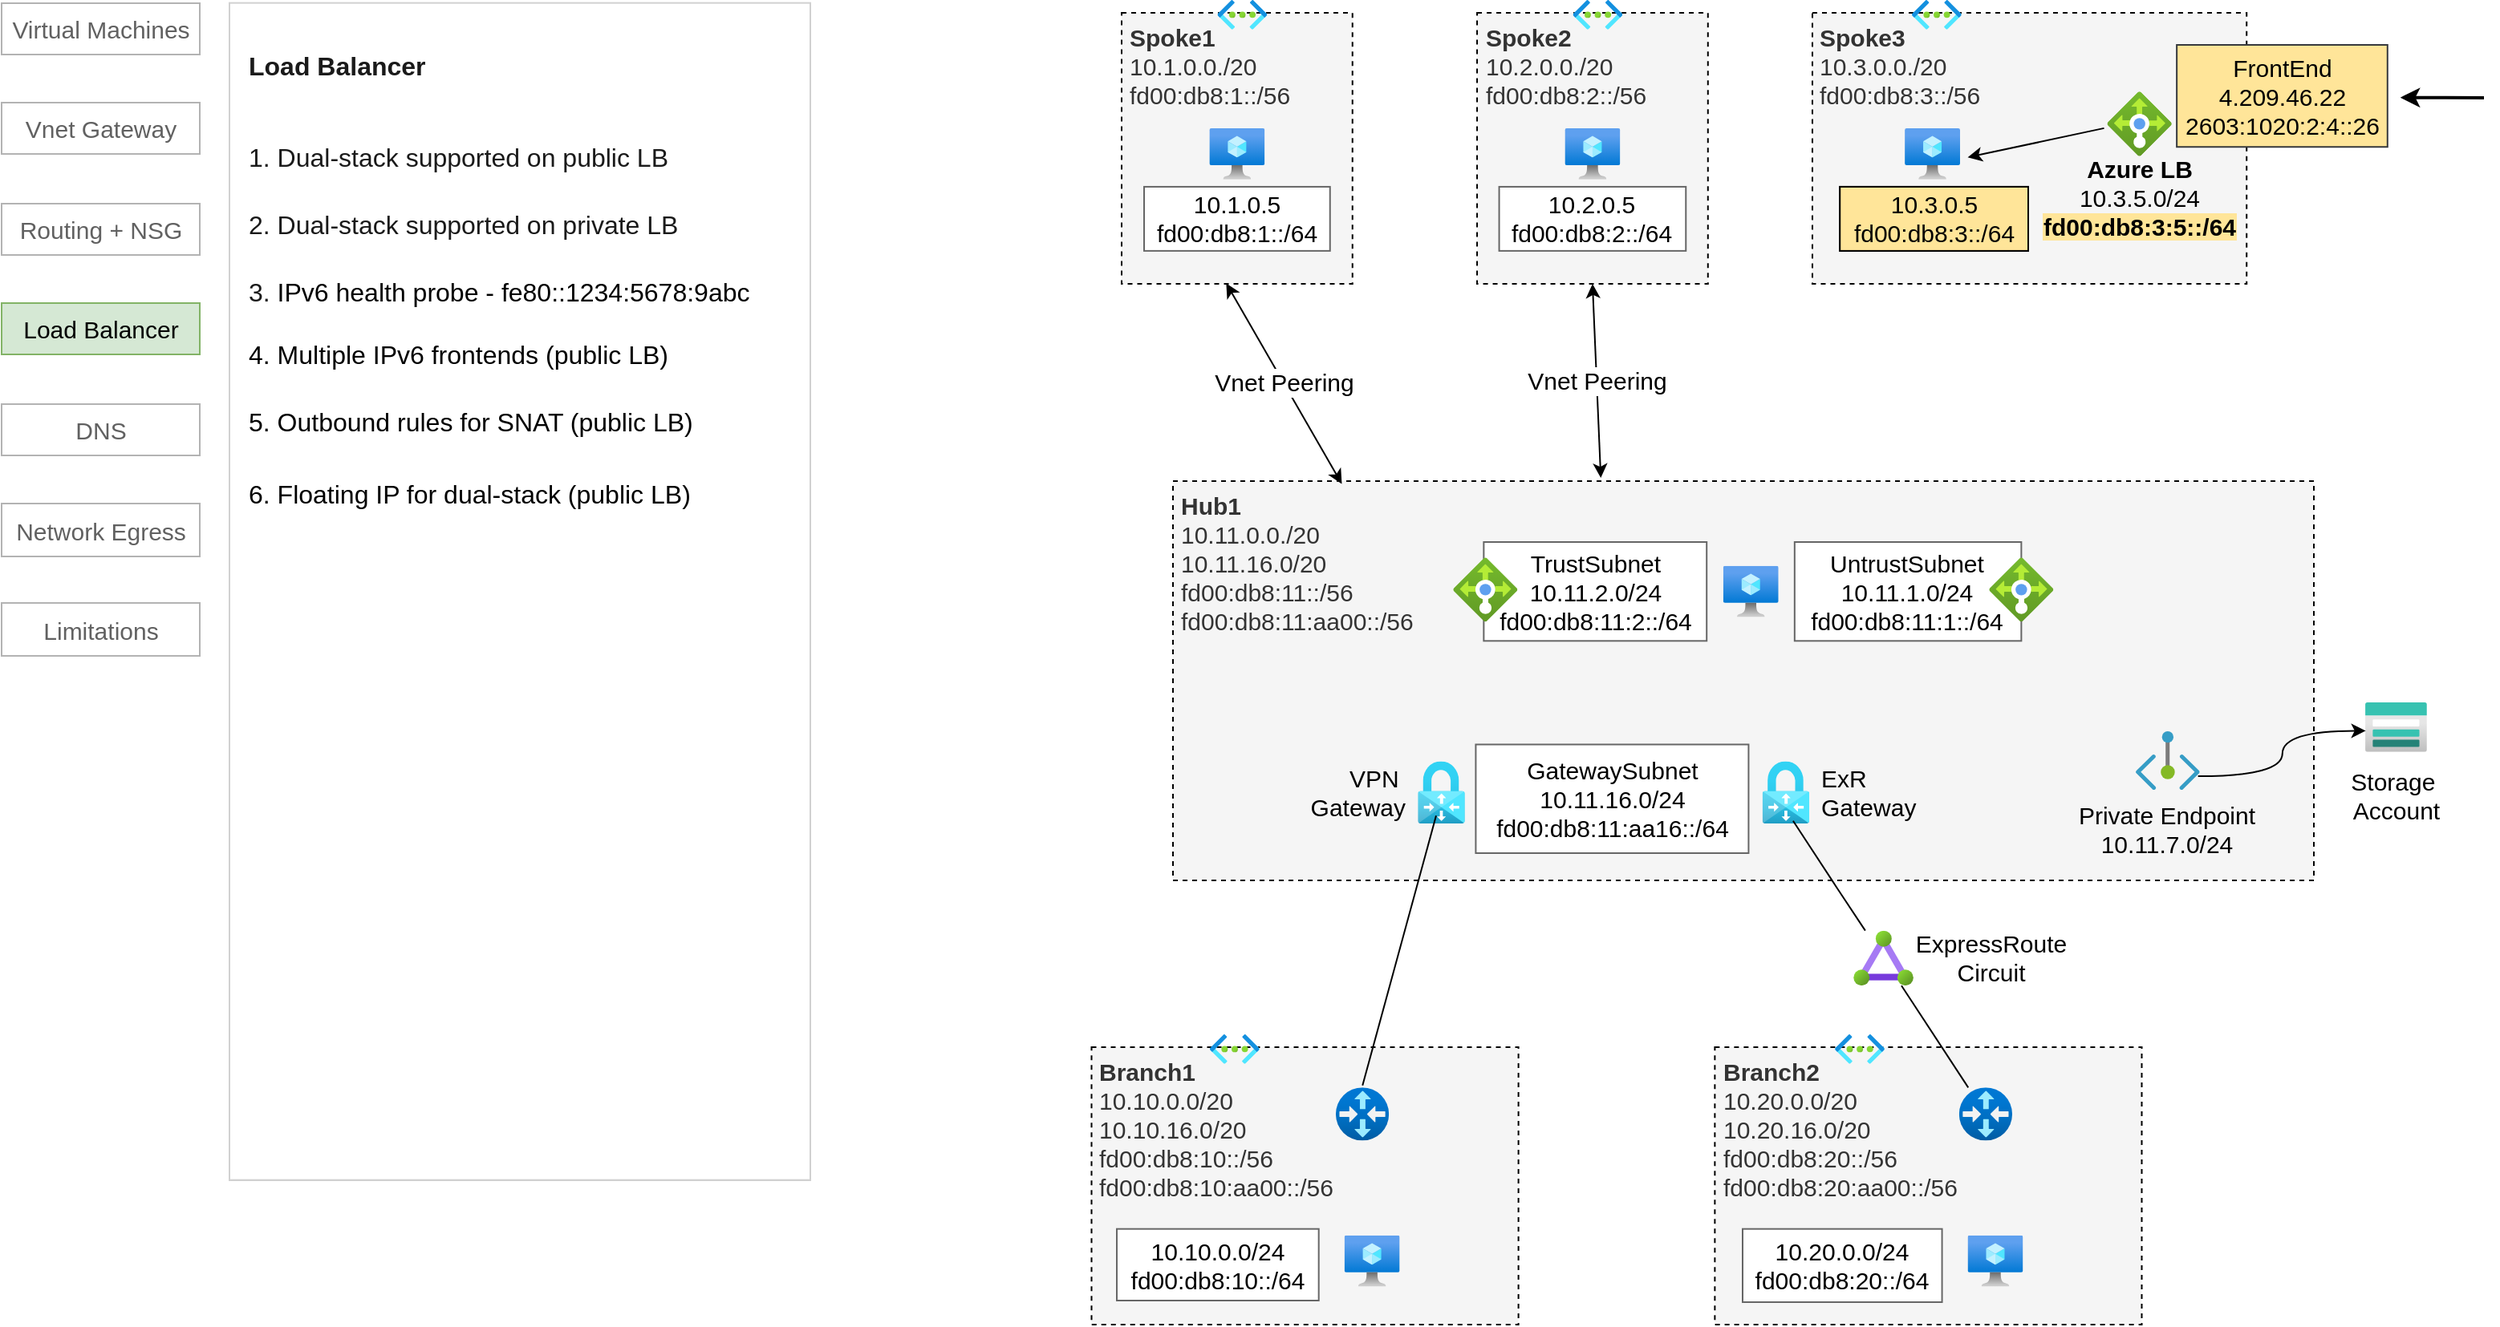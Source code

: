 <mxfile version="24.2.7" type="google" pages="2">
  <diagram name="Hub and Spoke" id="ErA2VX6huhwrUJsOelp5">
    <mxGraphModel grid="0" page="1" gridSize="10" guides="1" tooltips="1" connect="0" arrows="0" fold="1" pageScale="1" pageWidth="1600" pageHeight="900" math="0" shadow="0">
      <root>
        <mxCell id="bJ2ua2rP26rWkI42sY4k-0" />
        <mxCell id="bJ2ua2rP26rWkI42sY4k-1" style="" parent="bJ2ua2rP26rWkI42sY4k-0" />
        <mxCell id="0yRXkISWtA-7Xl8DejMg-0" value="&lt;b style=&quot;font-size: 15px;&quot;&gt;Hub1&lt;/b&gt;&lt;br style=&quot;font-size: 15px;&quot;&gt;&lt;div style=&quot;font-size: 15px;&quot;&gt;10.11.0.0./20&lt;/div&gt;&lt;div style=&quot;font-size: 15px;&quot;&gt;10.11.16.0/20&lt;/div&gt;&lt;div style=&quot;font-size: 15px;&quot;&gt;fd00:db8:11::/56&lt;/div&gt;&lt;div style=&quot;font-size: 15px;&quot;&gt;fd00:db8:11:aa00::/56&lt;/div&gt;" style="rounded=0;whiteSpace=wrap;html=1;dashed=1;align=left;verticalAlign=top;spacingTop=1;spacing=1;spacingLeft=4;spacingBottom=1;spacingRight=1;fillColor=#f5f5f5;fontColor=#333333;strokeColor=#000000;fontSize=15;" vertex="1" parent="bJ2ua2rP26rWkI42sY4k-1">
          <mxGeometry x="749" y="340" width="711" height="249" as="geometry" />
        </mxCell>
        <mxCell id="0yRXkISWtA-7Xl8DejMg-1" value="&lt;b style=&quot;font-size: 15px;&quot;&gt;Spoke3&lt;/b&gt;&lt;div style=&quot;font-size: 15px;&quot;&gt;10.3.0.0./20&lt;/div&gt;&lt;div style=&quot;font-size: 15px;&quot;&gt;fd00:db8:3::/56&lt;/div&gt;" style="rounded=0;whiteSpace=wrap;html=1;dashed=1;align=left;verticalAlign=top;spacingTop=1;spacing=1;spacingLeft=4;spacingBottom=1;spacingRight=1;fillColor=#f5f5f5;fontColor=#333333;strokeColor=#000000;fontSize=15;" vertex="1" parent="bJ2ua2rP26rWkI42sY4k-1">
          <mxGeometry x="1147.485" y="47.993" width="270.623" height="168.999" as="geometry" />
        </mxCell>
        <mxCell id="0yRXkISWtA-7Xl8DejMg-2" value="&lt;b style=&quot;font-size: 15px;&quot;&gt;Spoke1&lt;/b&gt;&lt;div style=&quot;font-size: 15px;&quot;&gt;10.1.0.0./20&lt;/div&gt;&lt;div style=&quot;font-size: 15px;&quot;&gt;fd00:db8:1::/56&lt;/div&gt;" style="rounded=0;whiteSpace=wrap;html=1;dashed=1;align=left;verticalAlign=top;spacingTop=1;spacing=1;spacingLeft=4;spacingBottom=1;spacingRight=1;fillColor=#f5f5f5;strokeColor=#000000;fontColor=#333333;fontSize=15;" vertex="1" parent="bJ2ua2rP26rWkI42sY4k-1">
          <mxGeometry x="717" y="47.993" width="143.876" height="168.999" as="geometry" />
        </mxCell>
        <mxCell id="0yRXkISWtA-7Xl8DejMg-3" value="" style="image;aspect=fixed;html=1;points=[];align=center;fontSize=15;image=img/lib/azure2/compute/Virtual_Machine.svg;" vertex="1" parent="bJ2ua2rP26rWkI42sY4k-1">
          <mxGeometry x="771.707" y="119.932" width="34.462" height="31.972" as="geometry" />
        </mxCell>
        <mxCell id="0yRXkISWtA-7Xl8DejMg-4" value="&lt;div style=&quot;font-size: 15px;&quot;&gt;&lt;div style=&quot;font-size: 15px;&quot;&gt;10.1.0.5&lt;/div&gt;&lt;div style=&quot;font-size: 15px;&quot;&gt;fd00:db8:1::/64&lt;/div&gt;&lt;/div&gt;" style="rounded=0;whiteSpace=wrap;html=1;align=center;fontSize=15;strokeColor=#666666;" vertex="1" parent="bJ2ua2rP26rWkI42sY4k-1">
          <mxGeometry x="731.003" y="156.47" width="115.87" height="39.97" as="geometry" />
        </mxCell>
        <mxCell id="0yRXkISWtA-7Xl8DejMg-5" value="" style="image;aspect=fixed;html=1;points=[];align=center;fontSize=15;image=img/lib/azure2/networking/Virtual_Networks.svg;" vertex="1" parent="bJ2ua2rP26rWkI42sY4k-1">
          <mxGeometry x="776.768" y="40" width="30.83" height="18.407" as="geometry" />
        </mxCell>
        <mxCell id="0yRXkISWtA-7Xl8DejMg-6" value="" style="image;aspect=fixed;html=1;points=[];align=center;fontSize=15;image=img/lib/azure2/compute/Virtual_Machine.svg;" vertex="1" parent="bJ2ua2rP26rWkI42sY4k-1">
          <mxGeometry x="1205.046" y="119.932" width="34.462" height="31.972" as="geometry" />
        </mxCell>
        <mxCell id="0yRXkISWtA-7Xl8DejMg-7" value="&lt;div style=&quot;font-size: 15px;&quot;&gt;&lt;div style=&quot;font-size: 15px;&quot;&gt;10.3.0.5&lt;/div&gt;&lt;div style=&quot;font-size: 15px;&quot;&gt;fd00:db8:3::/64&lt;/div&gt;&lt;/div&gt;" style="rounded=0;whiteSpace=wrap;html=1;align=center;fontSize=15;verticalAlign=middle;fontFamily=Helvetica;" vertex="1" parent="bJ2ua2rP26rWkI42sY4k-1">
          <mxGeometry x="1164.61" y="156.47" width="117.39" height="39.97" as="geometry" />
        </mxCell>
        <mxCell id="0yRXkISWtA-7Xl8DejMg-8" value="" style="image;aspect=fixed;html=1;points=[];align=center;fontSize=15;image=img/lib/azure2/networking/Virtual_Networks.svg;" vertex="1" parent="bJ2ua2rP26rWkI42sY4k-1">
          <mxGeometry x="1209.523" y="40" width="30.83" height="18.407" as="geometry" />
        </mxCell>
        <mxCell id="0yRXkISWtA-7Xl8DejMg-13" value="" style="image;aspect=fixed;html=1;points=[];align=center;fontSize=15;image=img/lib/azure2/compute/Virtual_Machine.svg;" vertex="1" parent="bJ2ua2rP26rWkI42sY4k-1">
          <mxGeometry x="1091.891" y="392.84" width="34.462" height="31.972" as="geometry" />
        </mxCell>
        <mxCell id="0yRXkISWtA-7Xl8DejMg-14" value="&lt;div style=&quot;font-size: 15px;&quot;&gt;&lt;div style=&quot;font-size: 15px;&quot;&gt;TrustSubnet&lt;/div&gt;&lt;div style=&quot;font-size: 15px;&quot;&gt;10.11.2.0/24&lt;/div&gt;&lt;div style=&quot;font-size: 15px;&quot;&gt;fd00:db8:11:2::/64&lt;/div&gt;&lt;/div&gt;" style="rounded=0;whiteSpace=wrap;html=1;align=center;fontSize=15;strokeColor=#666666;" vertex="1" parent="bJ2ua2rP26rWkI42sY4k-1">
          <mxGeometry x="942.68" y="378.0" width="138.93" height="61.66" as="geometry" />
        </mxCell>
        <mxCell id="0yRXkISWtA-7Xl8DejMg-15" value="" style="image;aspect=fixed;html=1;points=[];align=center;fontSize=15;image=img/lib/azure2/networking/Private_Endpoint.svg;" vertex="1" parent="bJ2ua2rP26rWkI42sY4k-1">
          <mxGeometry x="1348.999" y="495.998" width="39.863" height="36.54" as="geometry" />
        </mxCell>
        <mxCell id="0yRXkISWtA-7Xl8DejMg-17" value="&lt;div style=&quot;&quot;&gt;&lt;div style=&quot;font-size: 15px;&quot;&gt;Private Endpoint&lt;/div&gt;&lt;div style=&quot;font-size: 15px;&quot;&gt;10.11.7.0/24&lt;/div&gt;&lt;/div&gt;" style="rounded=0;whiteSpace=wrap;html=1;align=center;fillColor=none;strokeColor=none;fontSize=15;" vertex="1" parent="bJ2ua2rP26rWkI42sY4k-1">
          <mxGeometry x="1307.27" y="536.12" width="123.32" height="42.1" as="geometry" />
        </mxCell>
        <mxCell id="0yRXkISWtA-7Xl8DejMg-20" value="" style="image;aspect=fixed;html=1;points=[];align=center;fontSize=15;image=img/lib/azure2/storage/Storage_Accounts.svg;" vertex="1" parent="bJ2ua2rP26rWkI42sY4k-1">
          <mxGeometry x="1491.948" y="478.001" width="38.538" height="30.83" as="geometry" />
        </mxCell>
        <mxCell id="0yRXkISWtA-7Xl8DejMg-31" value="&lt;div style=&quot;font-size: 15px;&quot;&gt;&lt;b style=&quot;font-size: 15px;&quot;&gt;Branch1&lt;/b&gt;&lt;/div&gt;&lt;div style=&quot;font-size: 15px;&quot;&gt;10.10.0.0/20&lt;/div&gt;&lt;div style=&quot;font-size: 15px;&quot;&gt;10.10.16.0/20&lt;/div&gt;&lt;div style=&quot;font-size: 15px;&quot;&gt;fd00:db8:10::/56&lt;/div&gt;&lt;div style=&quot;font-size: 15px;&quot;&gt;fd00:db8:10:aa00::/56&lt;br style=&quot;font-size: 15px;&quot;&gt;&lt;/div&gt;" style="rounded=0;whiteSpace=wrap;html=1;dashed=1;align=left;verticalAlign=top;spacingTop=1;spacing=1;spacingLeft=4;spacingBottom=1;spacingRight=1;fillColor=#f5f5f5;strokeColor=#000000;fontColor=#333333;fontSize=15;" vertex="1" parent="bJ2ua2rP26rWkI42sY4k-1">
          <mxGeometry x="698.25" y="693" width="266.06" height="173" as="geometry" />
        </mxCell>
        <mxCell id="0yRXkISWtA-7Xl8DejMg-32" value="" style="image;aspect=fixed;html=1;points=[];align=center;fontSize=15;image=img/lib/azure2/compute/Virtual_Machine.svg;" vertex="1" parent="bJ2ua2rP26rWkI42sY4k-1">
          <mxGeometry x="855.827" y="810.335" width="34.462" height="31.972" as="geometry" />
        </mxCell>
        <mxCell id="0yRXkISWtA-7Xl8DejMg-33" value="&lt;div style=&quot;font-size: 15px;&quot;&gt;&lt;div style=&quot;font-size: 15px;&quot;&gt;10.10.0.0/24&lt;/div&gt;&lt;div style=&quot;font-size: 15px;&quot;&gt;fd00:db8:10::/64&lt;/div&gt;&lt;/div&gt;" style="rounded=0;whiteSpace=wrap;html=1;align=center;fontSize=15;strokeColor=#666666;" vertex="1" parent="bJ2ua2rP26rWkI42sY4k-1">
          <mxGeometry x="714" y="806.34" width="125.84" height="44.66" as="geometry" />
        </mxCell>
        <mxCell id="0yRXkISWtA-7Xl8DejMg-35" value="" style="image;aspect=fixed;html=1;points=[];align=center;fontSize=15;image=img/lib/azure2/networking/Virtual_Router.svg;" vertex="1" parent="bJ2ua2rP26rWkI42sY4k-1">
          <mxGeometry x="850.472" y="718.174" width="33.114" height="33.114" as="geometry" />
        </mxCell>
        <mxCell id="0yRXkISWtA-7Xl8DejMg-38" value="&lt;b style=&quot;font-size: 15px;&quot;&gt;Spoke2&lt;/b&gt;&lt;div style=&quot;font-size: 15px;&quot;&gt;&lt;span style=&quot;background-color: initial; font-size: 15px;&quot;&gt;10.2.0.0./20&lt;/span&gt;&lt;div style=&quot;font-size: 15px;&quot;&gt;fd00:db8:2::/56&lt;/div&gt;&lt;/div&gt;" style="rounded=0;whiteSpace=wrap;html=1;dashed=1;align=left;verticalAlign=top;spacingTop=1;spacing=1;spacingLeft=4;spacingBottom=1;spacingRight=1;fillColor=#f5f5f5;strokeColor=#000000;fontColor=#333333;fontSize=15;" vertex="1" parent="bJ2ua2rP26rWkI42sY4k-1">
          <mxGeometry x="938.523" y="47.993" width="143.876" height="168.999" as="geometry" />
        </mxCell>
        <mxCell id="0yRXkISWtA-7Xl8DejMg-39" value="" style="image;aspect=fixed;html=1;points=[];align=center;fontSize=15;image=img/lib/azure2/compute/Virtual_Machine.svg;" vertex="1" parent="bJ2ua2rP26rWkI42sY4k-1">
          <mxGeometry x="993.23" y="119.932" width="34.462" height="31.972" as="geometry" />
        </mxCell>
        <mxCell id="0yRXkISWtA-7Xl8DejMg-40" value="&lt;div style=&quot;font-size: 15px;&quot;&gt;&lt;div style=&quot;font-size: 15px;&quot;&gt;10.2.0.5&lt;/div&gt;&lt;div style=&quot;font-size: 15px;&quot;&gt;fd00:db8:2::/64&lt;/div&gt;&lt;/div&gt;" style="rounded=0;whiteSpace=wrap;html=1;align=center;fontSize=15;strokeColor=#666666;" vertex="1" parent="bJ2ua2rP26rWkI42sY4k-1">
          <mxGeometry x="952.285" y="156.47" width="116.35" height="39.97" as="geometry" />
        </mxCell>
        <mxCell id="0yRXkISWtA-7Xl8DejMg-41" value="" style="image;aspect=fixed;html=1;points=[];align=center;fontSize=15;image=img/lib/azure2/networking/Virtual_Networks.svg;" vertex="1" parent="bJ2ua2rP26rWkI42sY4k-1">
          <mxGeometry x="998.291" y="40" width="30.83" height="18.407" as="geometry" />
        </mxCell>
        <mxCell id="0yRXkISWtA-7Xl8DejMg-42" value="" style="endArrow=classic;startArrow=classic;html=1;rounded=0;entryX=0.5;entryY=1;entryDx=0;entryDy=0;fontSize=15;exitX=0.375;exitY=-0.008;exitDx=0;exitDy=0;exitPerimeter=0;" edge="1" parent="bJ2ua2rP26rWkI42sY4k-1" source="0yRXkISWtA-7Xl8DejMg-0" target="0yRXkISWtA-7Xl8DejMg-38">
          <mxGeometry width="50" height="50" relative="1" as="geometry">
            <mxPoint x="1010" y="318" as="sourcePoint" />
            <mxPoint x="1234.267" y="280.349" as="targetPoint" />
          </mxGeometry>
        </mxCell>
        <mxCell id="0yRXkISWtA-7Xl8DejMg-43" value="Vnet Peering" style="edgeLabel;html=1;align=center;verticalAlign=middle;resizable=0;points=[];fontSize=15;" connectable="0" vertex="1" parent="0yRXkISWtA-7Xl8DejMg-42">
          <mxGeometry x="0.018" relative="1" as="geometry">
            <mxPoint as="offset" />
          </mxGeometry>
        </mxCell>
        <mxCell id="0yRXkISWtA-7Xl8DejMg-44" value="&lt;div style=&quot;font-size: 15px;&quot;&gt;&lt;div style=&quot;font-size: 15px;&quot;&gt;Storage&amp;nbsp;&lt;/div&gt;&lt;div style=&quot;font-size: 15px;&quot;&gt;Account&lt;/div&gt;&lt;/div&gt;" style="rounded=0;whiteSpace=wrap;html=1;align=center;fillColor=none;strokeColor=none;fontSize=15;" vertex="1" parent="bJ2ua2rP26rWkI42sY4k-1">
          <mxGeometry x="1465.543" y="516.115" width="91.35" height="39.395" as="geometry" />
        </mxCell>
        <mxCell id="IYN8j_Up8_d2DmAhWVAv-0" value="" style="image;aspect=fixed;html=1;points=[];align=center;fontSize=15;image=img/lib/azure2/networking/Virtual_Network_Gateways.svg;" vertex="1" parent="bJ2ua2rP26rWkI42sY4k-1">
          <mxGeometry x="901.619" y="514.688" width="29.255" height="38.824" as="geometry" />
        </mxCell>
        <mxCell id="IYN8j_Up8_d2DmAhWVAv-1" value="&lt;div style=&quot;font-size: 15px;&quot;&gt;&lt;div style=&quot;font-size: 15px;&quot;&gt;VPN&amp;nbsp;&lt;/div&gt;&lt;div style=&quot;font-size: 15px;&quot;&gt;Gateway&lt;/div&gt;&lt;/div&gt;" style="rounded=0;whiteSpace=wrap;html=1;align=right;fillColor=none;strokeColor=none;fontSize=15;" vertex="1" parent="bJ2ua2rP26rWkI42sY4k-1">
          <mxGeometry x="805.004" y="514.403" width="91.35" height="39.395" as="geometry" />
        </mxCell>
        <mxCell id="IYN8j_Up8_d2DmAhWVAv-2" value="&lt;div style=&quot;font-size: 15px;&quot;&gt;&lt;b style=&quot;font-size: 15px;&quot;&gt;Branch2&lt;/b&gt;&lt;/div&gt;&lt;div style=&quot;font-size: 15px;&quot;&gt;10.20.0.0/20&lt;/div&gt;&lt;div style=&quot;font-size: 15px;&quot;&gt;10.20.16.0/20&lt;/div&gt;&lt;div style=&quot;font-size: 15px;&quot;&gt;fd00:db8:20::/56&lt;/div&gt;&lt;div style=&quot;font-size: 15px;&quot;&gt;fd00:db8:20:aa00::/56&lt;br style=&quot;font-size: 15px;&quot;&gt;&lt;/div&gt;" style="rounded=0;whiteSpace=wrap;html=1;dashed=1;align=left;verticalAlign=top;spacingTop=1;spacing=1;spacingLeft=4;spacingBottom=1;spacingRight=1;fillColor=#f5f5f5;strokeColor=#000000;fontColor=#333333;fontSize=15;" vertex="1" parent="bJ2ua2rP26rWkI42sY4k-1">
          <mxGeometry x="1086.69" y="693" width="266.06" height="173" as="geometry" />
        </mxCell>
        <mxCell id="IYN8j_Up8_d2DmAhWVAv-3" value="" style="image;aspect=fixed;html=1;points=[];align=center;fontSize=15;image=img/lib/azure2/compute/Virtual_Machine.svg;" vertex="1" parent="bJ2ua2rP26rWkI42sY4k-1">
          <mxGeometry x="1244.267" y="810.335" width="34.462" height="31.972" as="geometry" />
        </mxCell>
        <mxCell id="IYN8j_Up8_d2DmAhWVAv-4" value="&lt;div style=&quot;font-size: 15px;&quot;&gt;&lt;div style=&quot;font-size: 15px;&quot;&gt;10.20.0.0/24&lt;/div&gt;&lt;div style=&quot;font-size: 15px;&quot;&gt;fd00:db8:20::/64&lt;/div&gt;&lt;/div&gt;" style="rounded=0;whiteSpace=wrap;html=1;align=center;fontSize=15;strokeColor=#666666;" vertex="1" parent="bJ2ua2rP26rWkI42sY4k-1">
          <mxGeometry x="1104" y="806.34" width="124.28" height="45.66" as="geometry" />
        </mxCell>
        <mxCell id="IYN8j_Up8_d2DmAhWVAv-5" value="" style="image;aspect=fixed;html=1;points=[];align=center;fontSize=15;image=img/lib/azure2/networking/Virtual_Networks.svg;" vertex="1" parent="bJ2ua2rP26rWkI42sY4k-1">
          <mxGeometry x="1161.582" y="684.996" width="30.83" height="18.407" as="geometry" />
        </mxCell>
        <mxCell id="IYN8j_Up8_d2DmAhWVAv-6" value="" style="image;aspect=fixed;html=1;points=[];align=center;fontSize=15;image=img/lib/azure2/networking/Virtual_Router.svg;" vertex="1" parent="bJ2ua2rP26rWkI42sY4k-1">
          <mxGeometry x="1238.912" y="718.174" width="33.114" height="33.114" as="geometry" />
        </mxCell>
        <mxCell id="IYN8j_Up8_d2DmAhWVAv-7" value="" style="image;aspect=fixed;html=1;points=[];align=center;fontSize=15;image=img/lib/azure2/networking/Virtual_Network_Gateways.svg;" vertex="1" parent="bJ2ua2rP26rWkI42sY4k-1">
          <mxGeometry x="1116.324" y="514.688" width="29.255" height="38.824" as="geometry" />
        </mxCell>
        <mxCell id="IYN8j_Up8_d2DmAhWVAv-8" value="&lt;div style=&quot;font-size: 15px;&quot;&gt;&lt;div style=&quot;font-size: 15px;&quot;&gt;ExR&amp;nbsp;&lt;/div&gt;&lt;div style=&quot;font-size: 15px;&quot;&gt;Gateway&lt;/div&gt;&lt;/div&gt;" style="rounded=0;whiteSpace=wrap;html=1;align=left;fillColor=none;strokeColor=none;fontSize=15;" vertex="1" parent="bJ2ua2rP26rWkI42sY4k-1">
          <mxGeometry x="1150.999" y="514.403" width="91.35" height="39.395" as="geometry" />
        </mxCell>
        <mxCell id="IYN8j_Up8_d2DmAhWVAv-9" value="" style="image;aspect=fixed;html=1;points=[];align=center;fontSize=15;image=img/lib/azure2/networking/ExpressRoute_Circuits.svg;" vertex="1" parent="bJ2ua2rP26rWkI42sY4k-1">
          <mxGeometry x="1173.046" y="620.333" width="37.465" height="34.256" as="geometry" />
        </mxCell>
        <mxCell id="IYN8j_Up8_d2DmAhWVAv-11" value="" style="endArrow=none;html=1;rounded=0;fontSize=15;entryX=0.654;entryY=0.957;entryDx=0;entryDy=0;entryPerimeter=0;" edge="1" parent="bJ2ua2rP26rWkI42sY4k-1" source="IYN8j_Up8_d2DmAhWVAv-9" target="IYN8j_Up8_d2DmAhWVAv-7">
          <mxGeometry width="50" height="50" relative="1" as="geometry">
            <mxPoint x="1209.47" y="635.422" as="sourcePoint" />
            <mxPoint x="1161.578" y="586.149" as="targetPoint" />
            <Array as="points">
              <mxPoint x="1163" y="594" />
            </Array>
          </mxGeometry>
        </mxCell>
        <mxCell id="IYN8j_Up8_d2DmAhWVAv-12" value="" style="endArrow=none;html=1;rounded=0;fontSize=15;" edge="1" parent="bJ2ua2rP26rWkI42sY4k-1" source="IYN8j_Up8_d2DmAhWVAv-6" target="IYN8j_Up8_d2DmAhWVAv-9">
          <mxGeometry width="50" height="50" relative="1" as="geometry">
            <mxPoint x="1334.983" y="661.167" as="sourcePoint" />
            <mxPoint x="1314.429" y="616.634" as="targetPoint" />
          </mxGeometry>
        </mxCell>
        <mxCell id="2GLu6VrFUA-j1vRLhtvP-1" value="" style="endArrow=classic;startArrow=classic;html=1;rounded=0;entryX=0.453;entryY=0.998;entryDx=0;entryDy=0;fontSize=15;entryPerimeter=0;exitX=0.148;exitY=0.007;exitDx=0;exitDy=0;exitPerimeter=0;" edge="1" parent="bJ2ua2rP26rWkI42sY4k-1" source="0yRXkISWtA-7Xl8DejMg-0" target="0yRXkISWtA-7Xl8DejMg-2">
          <mxGeometry width="50" height="50" relative="1" as="geometry">
            <mxPoint x="791" y="318" as="sourcePoint" />
            <mxPoint x="791" y="197" as="targetPoint" />
          </mxGeometry>
        </mxCell>
        <mxCell id="2GLu6VrFUA-j1vRLhtvP-2" value="Vnet Peering" style="edgeLabel;html=1;align=center;verticalAlign=middle;resizable=0;points=[];fontSize=15;" connectable="0" vertex="1" parent="2GLu6VrFUA-j1vRLhtvP-1">
          <mxGeometry x="0.018" relative="1" as="geometry">
            <mxPoint as="offset" />
          </mxGeometry>
        </mxCell>
        <mxCell id="IJefrolB8mNHMplXJWJt-14" style="edgeStyle=orthogonalEdgeStyle;curved=1;rounded=0;orthogonalLoop=1;jettySize=auto;html=1;entryX=0.01;entryY=0.574;entryDx=0;entryDy=0;entryPerimeter=0;fontSize=15;exitX=0.974;exitY=0.768;exitDx=0;exitDy=0;exitPerimeter=0;" edge="1" parent="bJ2ua2rP26rWkI42sY4k-1" source="0yRXkISWtA-7Xl8DejMg-15" target="0yRXkISWtA-7Xl8DejMg-20">
          <mxGeometry relative="1" as="geometry">
            <mxPoint x="1350.8" y="129.12" as="sourcePoint" />
            <mxPoint x="1257.8" y="143.12" as="targetPoint" />
          </mxGeometry>
        </mxCell>
        <mxCell id="IJefrolB8mNHMplXJWJt-28" value="" style="image;aspect=fixed;html=1;points=[];align=center;fontSize=15;image=img/lib/azure2/networking/Virtual_Networks.svg;" vertex="1" parent="bJ2ua2rP26rWkI42sY4k-1">
          <mxGeometry x="772.002" y="684.996" width="30.83" height="18.407" as="geometry" />
        </mxCell>
        <mxCell id="GBAD5B3DZu4UUgKBy1_D-1" value="&lt;div style=&quot;font-size: 15px;&quot;&gt;&lt;div style=&quot;font-size: 15px;&quot;&gt;GatewaySubnet&lt;/div&gt;&lt;div style=&quot;font-size: 15px;&quot;&gt;10.11.16.0/24&lt;/div&gt;&lt;div style=&quot;font-size: 15px;&quot;&gt;fd00:db8:11:aa16::/64&lt;/div&gt;&lt;/div&gt;" style="rounded=0;whiteSpace=wrap;html=1;align=center;fontSize=15;strokeColor=#666666;" vertex="1" parent="bJ2ua2rP26rWkI42sY4k-1">
          <mxGeometry x="937.71" y="504.25" width="170" height="67.75" as="geometry" />
        </mxCell>
        <UserObject label="&lt;p style=&quot;line-height: 200%;&quot;&gt;&lt;font color=&quot;#1a1a1a&quot;&gt;&lt;span style=&quot;font-size: 16px;&quot;&gt;&lt;b&gt;IPv6 (Dual Stack) Support&lt;/b&gt;&lt;/span&gt;&lt;/font&gt;&lt;br&gt;&lt;/p&gt;&lt;div&gt;&lt;span style=&quot;font-size: 16px; color: rgb(26, 26, 26); background-color: initial;&quot;&gt;&lt;br&gt;&lt;/span&gt;&lt;/div&gt;&lt;div&gt;&lt;span style=&quot;font-size: 16px; color: rgb(26, 26, 26); background-color: initial;&quot;&gt;1.&amp;nbsp;Dual stack Virtual Network&lt;/span&gt;&lt;/div&gt;&lt;div&gt;&lt;span style=&quot;font-size: 16px; color: rgb(26, 26, 26); background-color: initial;&quot;&gt;&lt;br&gt;&lt;/span&gt;&lt;/div&gt;&lt;div&gt;&lt;div style=&quot;line-height: 26.6px;&quot;&gt;&lt;span style=&quot;font-size: 16px; color: rgb(26, 26, 26); background-color: initial;&quot;&gt;2. Virtual machine (Windows, Linux) - multi-NIC&lt;/span&gt;&lt;/div&gt;&lt;/div&gt;&lt;div&gt;&lt;span style=&quot;font-size: 16px; color: rgb(26, 26, 26); background-color: initial;&quot;&gt;&lt;br&gt;&lt;/span&gt;&lt;/div&gt;&lt;div&gt;&lt;span style=&quot;font-size: 16px; color: rgb(26, 26, 26); background-color: initial;&quot;&gt;3. Network Security Group (NSG)&lt;/span&gt;&lt;/div&gt;&lt;div&gt;&lt;span style=&quot;font-size: 16px; color: rgb(26, 26, 26); background-color: initial;&quot;&gt;&lt;br&gt;&lt;/span&gt;&lt;/div&gt;&lt;div&gt;&lt;span style=&quot;font-size: 16px; color: rgb(26, 26, 26); background-color: initial;&quot;&gt;4. User-Defined Routes (UDR)&lt;/span&gt;&lt;/div&gt;&lt;div&gt;&lt;span style=&quot;font-size: 16px; color: rgb(26, 26, 26); background-color: initial;&quot;&gt;&lt;br&gt;&lt;/span&gt;&lt;/div&gt;&lt;div style=&quot;line-height: 160%;&quot;&gt;&lt;span style=&quot;font-size: 16px; color: rgb(26, 26, 26); background-color: initial;&quot;&gt;5. Azure DNS (AAAA) records&lt;/span&gt;&lt;/div&gt;&lt;div&gt;&lt;span style=&quot;font-size: 16px; color: rgb(26, 26, 26); background-color: initial;&quot;&gt;&lt;br&gt;&lt;/span&gt;&lt;/div&gt;&lt;div style=&quot;line-height: 160%;&quot;&gt;&lt;font color=&quot;#1a1a1a&quot;&gt;&lt;span style=&quot;font-size: 16px;&quot;&gt;6. Load balancer (public and private)&lt;/span&gt;&lt;/font&gt;&lt;/div&gt;&lt;div&gt;&lt;span style=&quot;font-size: 16px; color: rgb(26, 26, 26); background-color: initial;&quot;&gt;&lt;br&gt;&lt;/span&gt;&lt;/div&gt;&lt;div&gt;&lt;span style=&quot;font-size: 16px; background-color: initial;&quot;&gt;7. &lt;font color=&quot;#1a1a1a&quot;&gt;VNet peering (regional and global)&lt;/font&gt;&lt;/span&gt;&lt;/div&gt;&lt;div&gt;&lt;span style=&quot;font-size: 16px; background-color: initial;&quot;&gt;&lt;font color=&quot;#1a1a1a&quot;&gt;&lt;br&gt;&lt;/font&gt;&lt;/span&gt;&lt;/div&gt;&lt;div&gt;&lt;span style=&quot;font-size: 16px; background-color: initial;&quot;&gt;&lt;font color=&quot;#1a1a1a&quot;&gt;8. AKS CNI Overlay dual-stack&lt;/font&gt;&lt;/span&gt;&lt;/div&gt;&lt;p&gt;&lt;/p&gt;" id="EcYpv5kJXtkifqaUbWwn-1">
          <mxCell style="rounded=1;whiteSpace=wrap;html=1;fontStyle=0;align=left;arcSize=0;verticalAlign=top;spacingLeft=10;spacingTop=5;strokeColor=#d1d1d1;fillColor=default;strokeWidth=1;fontSize=14;" vertex="1" parent="bJ2ua2rP26rWkI42sY4k-1">
            <mxGeometry x="161" y="42" width="362" height="734" as="geometry" />
          </mxCell>
        </UserObject>
        <mxCell id="0yRXkISWtA-7Xl8DejMg-16" value="&lt;div style=&quot;font-size: 15px;&quot;&gt;&lt;div style=&quot;font-size: 15px;&quot;&gt;UntrustSubnet&lt;/div&gt;&lt;div style=&quot;font-size: 15px;&quot;&gt;10.11.1.0/24&lt;/div&gt;&lt;div style=&quot;font-size: 15px;&quot;&gt;fd00:db8:11:1::/64&lt;/div&gt;&lt;/div&gt;" style="rounded=0;whiteSpace=wrap;html=1;align=center;fontSize=15;strokeColor=#666666;" vertex="1" parent="bJ2ua2rP26rWkI42sY4k-1">
          <mxGeometry x="1136.42" y="378.0" width="141.26" height="61.66" as="geometry" />
        </mxCell>
        <UserObject label="Virtual Machines" link="data:action/json,{&quot;actions&quot;:[{&quot;toggle&quot;: {&quot;cells&quot;: [&quot;4dqZTrc1SoPVpxpCQpWB-0&quot;]}}]}" id="IJefrolB8mNHMplXJWJt-0">
          <mxCell style="rounded=1;whiteSpace=wrap;html=1;fontStyle=0;strokeColor=#b3b3b3;arcSize=0;fontColor=#616161;fontSize=15;flipV=1;flipH=1;" vertex="1" parent="bJ2ua2rP26rWkI42sY4k-1">
            <mxGeometry x="19" y="42" width="123.5" height="32" as="geometry" />
          </mxCell>
        </UserObject>
        <UserObject label="Vnet Gateway" link="data:action/json,{&quot;actions&quot;:[{&quot;toggle&quot;: {&quot;cells&quot;: [&quot;TxWsSp8CMvpaBGWYidcT-0&quot;]}}]}" id="IJefrolB8mNHMplXJWJt-1">
          <mxCell style="rounded=1;whiteSpace=wrap;html=1;fontStyle=0;strokeColor=#b3b3b3;arcSize=0;fontColor=#616161;fontSize=15;align=center;verticalAlign=middle;fontFamily=Helvetica;fillColor=default;flipV=1;flipH=1;" vertex="1" parent="bJ2ua2rP26rWkI42sY4k-1">
            <mxGeometry x="19" y="104" width="123.5" height="32" as="geometry" />
          </mxCell>
        </UserObject>
        <UserObject label="Routing + NSG" link="data:action/json,{&quot;actions&quot;:[{&quot;toggle&quot;: {&quot;cells&quot;: [&quot;7-8NA--VRh3qNjhgh93t-1&quot;]}}]}" id="IJefrolB8mNHMplXJWJt-3">
          <mxCell style="rounded=1;whiteSpace=wrap;html=1;fontStyle=0;strokeColor=#b3b3b3;arcSize=0;fontColor=#616161;fontSize=15;flipV=1;flipH=1;" vertex="1" parent="bJ2ua2rP26rWkI42sY4k-1">
            <mxGeometry x="19" y="167" width="123.5" height="32" as="geometry" />
          </mxCell>
        </UserObject>
        <UserObject label="Load Balancer" link="data:action/json,{&quot;actions&quot;:[{&quot;toggle&quot;: {&quot;cells&quot;: [&quot;mJIhDMjIjZcE_hauMBUq-0&quot;]}}]}" id="IJefrolB8mNHMplXJWJt-4">
          <mxCell style="rounded=1;whiteSpace=wrap;html=1;fontStyle=0;strokeColor=#b3b3b3;arcSize=0;fontColor=#616161;fontSize=15;flipV=1;flipH=1;" vertex="1" parent="bJ2ua2rP26rWkI42sY4k-1">
            <mxGeometry x="19" y="229" width="123.5" height="32" as="geometry" />
          </mxCell>
        </UserObject>
        <UserObject label="Limitations" link="data:action/json,{&quot;actions&quot;:[{&quot;toggle&quot;: {&quot;cells&quot;: [&quot;TxWsSp8CMvpaBGWYidcT-56&quot;]}}]}" id="EcYpv5kJXtkifqaUbWwn-35">
          <mxCell style="rounded=1;whiteSpace=wrap;html=1;fontStyle=0;strokeColor=#b3b3b3;arcSize=0;fontSize=15;fillColor=default;align=center;verticalAlign=middle;fontFamily=Helvetica;fontColor=#616161;flipV=1;flipH=1;" vertex="1" parent="bJ2ua2rP26rWkI42sY4k-1">
            <mxGeometry x="19" y="416" width="123.5" height="33" as="geometry" />
          </mxCell>
        </UserObject>
        <UserObject label="DNS" link="data:action/json,{&quot;actions&quot;:[{&quot;toggle&quot;:{&quot;cells&quot;:[&quot;EcYpv5kJXtkifqaUbWwn-33&quot;]}}]}" id="nB-6X9JxhL7OyfDC8RNj-0">
          <mxCell style="rounded=1;whiteSpace=wrap;html=1;fontStyle=0;strokeColor=#b3b3b3;arcSize=0;fontColor=#616161;fontSize=15;flipV=1;flipH=1;" vertex="1" parent="bJ2ua2rP26rWkI42sY4k-1">
            <mxGeometry x="19" y="292" width="123.5" height="32" as="geometry" />
          </mxCell>
        </UserObject>
        <mxCell id="EcYpv5kJXtkifqaUbWwn-43" value="" style="endArrow=none;html=1;rounded=0;fontSize=15;exitX=0.503;exitY=-0.039;exitDx=0;exitDy=0;exitPerimeter=0;entryX=0.389;entryY=0.875;entryDx=0;entryDy=0;entryPerimeter=0;" edge="1" parent="bJ2ua2rP26rWkI42sY4k-1" source="0yRXkISWtA-7Xl8DejMg-35" target="IYN8j_Up8_d2DmAhWVAv-0">
          <mxGeometry width="50" height="50" relative="1" as="geometry">
            <mxPoint x="1026.54" y="682.16" as="sourcePoint" />
            <mxPoint x="980.54" y="614.16" as="targetPoint" />
          </mxGeometry>
        </mxCell>
        <mxCell id="EcYpv5kJXtkifqaUbWwn-32" value="&lt;div style=&quot;font-size: 15px;&quot;&gt;&lt;div style=&quot;font-size: 15px;&quot;&gt;ExpressRoute C&lt;span style=&quot;background-color: initial;&quot;&gt;ircuit&lt;/span&gt;&lt;/div&gt;&lt;/div&gt;" style="rounded=0;whiteSpace=wrap;html=1;align=center;fillColor=none;strokeColor=none;fontSize=15;" vertex="1" parent="bJ2ua2rP26rWkI42sY4k-1">
          <mxGeometry x="1221" y="617.766" width="76" height="39.39" as="geometry" />
        </mxCell>
        <UserObject label="Network Egress" link="data:action/json,{&quot;actions&quot;:[{&quot;toggle&quot;:{&quot;cells&quot;:[&quot;EcYpv5kJXtkifqaUbWwn-31&quot;]}}]}" id="SP6P7kpSR7Q2aPnXeVnb-4">
          <mxCell style="rounded=1;whiteSpace=wrap;html=1;fontStyle=0;strokeColor=#b3b3b3;arcSize=0;fontSize=15;fillColor=default;align=center;verticalAlign=middle;fontFamily=Helvetica;fontColor=#616161;flipV=1;flipH=1;" vertex="1" parent="bJ2ua2rP26rWkI42sY4k-1">
            <mxGeometry x="19" y="354" width="123.5" height="33" as="geometry" />
          </mxCell>
        </UserObject>
        <mxCell id="EzRBEl8uBjMTjhNUBAp0-6" value="" style="endArrow=classic;startArrow=classic;html=1;rounded=0;entryX=0.191;entryY=-0.041;entryDx=0;entryDy=0;fontSize=15;exitX=0.75;exitY=1;exitDx=0;exitDy=0;strokeWidth=5;strokeColor=#FF8000;entryPerimeter=0;" edge="1" parent="bJ2ua2rP26rWkI42sY4k-1" source="EcYpv5kJXtkifqaUbWwn-22" target="EcYpv5kJXtkifqaUbWwn-25">
          <mxGeometry width="50" height="50" relative="1" as="geometry">
            <mxPoint x="843" y="241" as="sourcePoint" />
            <mxPoint x="948" y="240" as="targetPoint" />
          </mxGeometry>
        </mxCell>
        <mxCell id="IJefrolB8mNHMplXJWJt-17" value="&lt;div style=&quot;&quot;&gt;&lt;div style=&quot;&quot;&gt;&lt;br&gt;&lt;/div&gt;&lt;/div&gt;" style="rounded=0;whiteSpace=wrap;html=1;align=center;fillColor=none;strokeColor=none;fontSize=14;" vertex="1" parent="bJ2ua2rP26rWkI42sY4k-1">
          <mxGeometry x="1358" y="238.6" width="71" height="39.39" as="geometry" />
        </mxCell>
        <mxCell id="EcYpv5kJXtkifqaUbWwn-85" value="" style="endArrow=classic;html=1;rounded=0;strokeWidth=6;fillColor=#f8cecc;strokeColor=#006600;entryX=0.023;entryY=0.626;entryDx=0;entryDy=0;entryPerimeter=0;exitX=0.778;exitY=0.109;exitDx=0;exitDy=0;exitPerimeter=0;" edge="1" parent="bJ2ua2rP26rWkI42sY4k-1" source="0yRXkISWtA-7Xl8DejMg-9" target="u5yaHZLS7aTjfBpLh_kH-13">
          <mxGeometry width="50" height="50" relative="1" as="geometry">
            <mxPoint x="1484" y="126" as="sourcePoint" />
            <mxPoint x="1368" y="43" as="targetPoint" />
            <Array as="points" />
          </mxGeometry>
        </mxCell>
        <mxCell id="2GLu6VrFUA-j1vRLhtvP-0" value="" style="image;aspect=fixed;html=1;points=[];align=center;fontSize=15;image=img/lib/azure2/networking/Load_Balancers.svg;" vertex="1" parent="bJ2ua2rP26rWkI42sY4k-1">
          <mxGeometry x="923.679" y="387.701" width="39.965" height="39.965" as="geometry" />
        </mxCell>
        <mxCell id="0yRXkISWtA-7Xl8DejMg-30" value="" style="image;aspect=fixed;html=1;points=[];align=center;fontSize=15;image=img/lib/azure2/networking/Load_Balancers.svg;" vertex="1" parent="bJ2ua2rP26rWkI42sY4k-1">
          <mxGeometry x="1257.679" y="387.701" width="39.965" height="39.965" as="geometry" />
        </mxCell>
        <mxCell id="TxWsSp8CMvpaBGWYidcT-56" value="Limitations" style="" visible="0" parent="bJ2ua2rP26rWkI42sY4k-0" />
        <mxCell id="EcYpv5kJXtkifqaUbWwn-10" value="&lt;p style=&quot;line-height: 28px;&quot;&gt;&lt;font color=&quot;#1a1a1a&quot;&gt;&lt;span style=&quot;font-size: 16px;&quot;&gt;&lt;b&gt;General Limitations&lt;/b&gt;&lt;/span&gt;&lt;/font&gt;&lt;/p&gt;&lt;div&gt;&lt;span style=&quot;font-size: 16px; color: rgb(26, 26, 26); background-color: initial;&quot;&gt;&lt;br&gt;&lt;/span&gt;&lt;/div&gt;&lt;div&gt;&lt;br&gt;&lt;/div&gt;&lt;div&gt;&lt;span style=&quot;font-size: 16px; color: rgb(26, 26, 26); background-color: initial;&quot;&gt;1.&amp;nbsp;&lt;/span&gt;&lt;span style=&quot;background-color: initial; font-size: 16px;&quot;&gt;&lt;font color=&quot;#1a1a1a&quot;&gt;App Gateway IPv6 is public preview&lt;/font&gt;&lt;/span&gt;&lt;/div&gt;&lt;div&gt;&lt;span style=&quot;font-size: 16px; color: rgb(26, 26, 26); background-color: initial;&quot;&gt;&lt;br&gt;&lt;/span&gt;&lt;/div&gt;&lt;div&gt;&lt;span style=&quot;font-size: 16px; color: rgb(26, 26, 26); background-color: initial;&quot;&gt;2. Always dual-stack, no&amp;nbsp;&lt;/span&gt;&lt;span style=&quot;background-color: initial; font-size: 16px;&quot;&gt;&lt;font color=&quot;#1a1a1a&quot;&gt;IPv6-only&lt;/font&gt;&lt;/span&gt;&lt;/div&gt;&lt;div&gt;&lt;br&gt;&lt;/div&gt;&lt;div&gt;&lt;span style=&quot;font-size: 16px; color: rgb(26, 26, 26); background-color: initial;&quot;&gt;3. IPv6 not supported on Bastion&lt;/span&gt;&lt;/div&gt;&lt;p&gt;&lt;/p&gt;" style="rounded=1;whiteSpace=wrap;html=1;fontStyle=0;align=left;arcSize=0;verticalAlign=top;spacingLeft=10;spacingTop=5;strokeColor=#d1d1d1;fillColor=default;strokeWidth=1;fontSize=14;" vertex="1" parent="TxWsSp8CMvpaBGWYidcT-56">
          <mxGeometry x="161" y="40" width="362" height="734" as="geometry" />
        </mxCell>
        <mxCell id="EcYpv5kJXtkifqaUbWwn-82" value="Bastion" style="edgeLabel;html=1;align=center;verticalAlign=middle;resizable=0;points=[];fontSize=15;" connectable="0" vertex="1" parent="TxWsSp8CMvpaBGWYidcT-56">
          <mxGeometry x="0.018" relative="1" as="geometry">
            <mxPoint x="692" y="324" as="offset" />
          </mxGeometry>
        </mxCell>
        <mxCell id="EcYpv5kJXtkifqaUbWwn-66" value="" style="image;aspect=fixed;html=1;points=[];align=center;fontSize=12;image=img/lib/azure2/networking/Bastions.svg;" vertex="1" parent="TxWsSp8CMvpaBGWYidcT-56">
          <mxGeometry x="669" y="269" width="37.53" height="44" as="geometry" />
        </mxCell>
        <mxCell id="EcYpv5kJXtkifqaUbWwn-71" style="edgeStyle=orthogonalEdgeStyle;rounded=0;orthogonalLoop=1;jettySize=auto;html=1;strokeWidth=6;strokeColor=#FF8000;" edge="1" parent="TxWsSp8CMvpaBGWYidcT-56" source="EcYpv5kJXtkifqaUbWwn-70" target="EcYpv5kJXtkifqaUbWwn-66">
          <mxGeometry relative="1" as="geometry" />
        </mxCell>
        <mxCell id="EcYpv5kJXtkifqaUbWwn-70" value="&lt;div style=&quot;font-size: 15px;&quot;&gt;&lt;div style=&quot;font-size: 15px;&quot;&gt;IPv6&lt;/div&gt;&lt;/div&gt;" style="rounded=0;whiteSpace=wrap;html=1;align=center;fontSize=15;strokeColor=#FF9933;strokeWidth=6;" vertex="1" parent="TxWsSp8CMvpaBGWYidcT-56">
          <mxGeometry x="552" y="274.5" width="58" height="33" as="geometry" />
        </mxCell>
        <mxCell id="EcYpv5kJXtkifqaUbWwn-81" value="" style="endArrow=classic;html=1;rounded=0;strokeWidth=6;exitX=0.37;exitY=-0.035;exitDx=0;exitDy=0;exitPerimeter=0;strokeColor=#FF8000;align=center;verticalAlign=middle;fontFamily=Helvetica;fontSize=11;fontColor=default;labelBackgroundColor=default;" edge="1" parent="TxWsSp8CMvpaBGWYidcT-56" source="EcYpv5kJXtkifqaUbWwn-66">
          <mxGeometry width="50" height="50" relative="1" as="geometry">
            <mxPoint x="689.11" y="216.19" as="sourcePoint" />
            <mxPoint x="728" y="183" as="targetPoint" />
          </mxGeometry>
        </mxCell>
        <mxCell id="EcYpv5kJXtkifqaUbWwn-76" value="&lt;div style=&quot;font-size: 15px;&quot;&gt;&lt;div style=&quot;font-size: 15px;&quot;&gt;&lt;br&gt;&lt;/div&gt;&lt;/div&gt;" style="rounded=0;whiteSpace=wrap;html=1;align=center;fontSize=15;strokeColor=#FF9933;strokeWidth=6;fillColor=none;" vertex="1" parent="TxWsSp8CMvpaBGWYidcT-56">
          <mxGeometry x="732" y="154" width="115" height="24" as="geometry" />
        </mxCell>
        <UserObject label="Limitations" link="data:action/json,{&quot;actions&quot;:[{&quot;toggle&quot;:{&quot;cells&quot;:[&quot;TxWsSp8CMvpaBGWYidcT-56&quot;]}}]}" id="SP6P7kpSR7Q2aPnXeVnb-2">
          <mxCell style="rounded=1;whiteSpace=wrap;html=1;fontStyle=0;strokeColor=#82b366;arcSize=0;fontSize=15;fillColor=#d5e8d4;align=center;verticalAlign=middle;fontFamily=Helvetica;flipV=0;flipH=1;" vertex="1" parent="TxWsSp8CMvpaBGWYidcT-56">
            <mxGeometry x="19" y="416" width="123.5" height="33" as="geometry" />
          </mxCell>
        </UserObject>
        <mxCell id="EcYpv5kJXtkifqaUbWwn-31" value="Network Egress" style="" visible="0" parent="bJ2ua2rP26rWkI42sY4k-0" />
        <mxCell id="EcYpv5kJXtkifqaUbWwn-58" value="&lt;p style=&quot;line-height: 200%;&quot;&gt;&lt;font color=&quot;#1a1a1a&quot;&gt;&lt;span style=&quot;font-size: 16px;&quot;&gt;&lt;b&gt;Network Egress&lt;/b&gt;&lt;/span&gt;&lt;/font&gt;&lt;/p&gt;&lt;div&gt;&lt;span style=&quot;font-size: 16px; color: rgb(26, 26, 26); background-color: initial;&quot;&gt;&lt;br&gt;&lt;/span&gt;&lt;/div&gt;&lt;div&gt;&lt;div style=&quot;line-height: 16.8px;&quot;&gt;&lt;span style=&quot;background-color: initial; color: rgb(26, 26, 26); font-size: 16px;&quot;&gt;1.&amp;nbsp;&lt;/span&gt;&lt;span style=&quot;background-color: initial; font-size: 16px;&quot;&gt;&lt;font color=&quot;#1a1a1a&quot;&gt;No NAT gateway support for IPv6 yet&lt;/font&gt;&lt;/span&gt;&lt;/div&gt;&lt;div style=&quot;line-height: 16.8px;&quot;&gt;&lt;span style=&quot;background-color: initial; font-size: 16px;&quot;&gt;&lt;font color=&quot;#1a1a1a&quot;&gt;&lt;br&gt;&lt;/font&gt;&lt;/span&gt;&lt;/div&gt;&lt;div style=&quot;line-height: 16.8px;&quot;&gt;&lt;span style=&quot;background-color: initial; font-size: 16px;&quot;&gt;&lt;font color=&quot;#1a1a1a&quot;&gt;2.&amp;nbsp;&lt;/font&gt;&lt;/span&gt;&lt;span style=&quot;background-color: initial; font-size: 16px;&quot;&gt;&lt;font color=&quot;#1a1a1a&quot;&gt;IPv6 Outbound SNAT (public load balancer)&lt;/font&gt;&lt;/span&gt;&lt;/div&gt;&lt;/div&gt;&lt;p&gt;&lt;/p&gt;" style="rounded=1;whiteSpace=wrap;html=1;fontStyle=0;align=left;arcSize=0;verticalAlign=top;spacingLeft=10;spacingTop=5;strokeColor=#d1d1d1;fillColor=default;strokeWidth=1;fontSize=14;" vertex="1" parent="EcYpv5kJXtkifqaUbWwn-31">
          <mxGeometry x="161" y="42" width="362" height="734" as="geometry" />
        </mxCell>
        <mxCell id="u5yaHZLS7aTjfBpLh_kH-4" value="Public IP" style="edgeLabel;html=1;align=center;verticalAlign=middle;resizable=0;points=[];fontSize=15;" connectable="0" vertex="1" parent="EcYpv5kJXtkifqaUbWwn-31">
          <mxGeometry x="0.018" relative="1" as="geometry">
            <mxPoint x="216" y="22" as="offset" />
          </mxGeometry>
        </mxCell>
        <mxCell id="u5yaHZLS7aTjfBpLh_kH-18" value="" style="endArrow=classic;html=1;rounded=0;strokeWidth=6;fillColor=#f8cecc;strokeColor=#006600;exitX=-0.159;exitY=1.256;exitDx=0;exitDy=0;exitPerimeter=0;" edge="1" parent="EcYpv5kJXtkifqaUbWwn-31" source="u5yaHZLS7aTjfBpLh_kH-22">
          <mxGeometry width="50" height="50" relative="1" as="geometry">
            <mxPoint x="1297" y="409" as="sourcePoint" />
            <mxPoint x="1501" y="378" as="targetPoint" />
            <Array as="points" />
          </mxGeometry>
        </mxCell>
        <UserObject label="Network Egress" link="data:action/json,{&quot;actions&quot;:[{&quot;toggle&quot;:{&quot;cells&quot;:[&quot;EcYpv5kJXtkifqaUbWwn-31&quot;]}}]}" id="SP6P7kpSR7Q2aPnXeVnb-11">
          <mxCell style="rounded=1;whiteSpace=wrap;html=1;fontStyle=0;strokeColor=#82b366;arcSize=0;fontSize=15;fillColor=#d5e8d4;align=center;verticalAlign=middle;fontFamily=Helvetica;" vertex="1" parent="EcYpv5kJXtkifqaUbWwn-31">
            <mxGeometry x="19" y="354" width="123.5" height="33" as="geometry" />
          </mxCell>
        </UserObject>
        <mxCell id="u5yaHZLS7aTjfBpLh_kH-15" value="" style="endArrow=classic;html=1;rounded=0;strokeWidth=6;fillColor=#f8cecc;strokeColor=#006600;" edge="1" parent="EcYpv5kJXtkifqaUbWwn-31">
          <mxGeometry width="50" height="50" relative="1" as="geometry">
            <mxPoint x="1187" y="195" as="sourcePoint" />
            <mxPoint x="1054" y="379.5" as="targetPoint" />
            <Array as="points" />
          </mxGeometry>
        </mxCell>
        <mxCell id="u5yaHZLS7aTjfBpLh_kH-2" value="" style="image;aspect=fixed;html=1;points=[];align=center;fontSize=12;image=img/lib/azure2/networking/Public_IP_Addresses.svg;" vertex="1" parent="EcYpv5kJXtkifqaUbWwn-31">
          <mxGeometry x="1203" y="207" width="42.5" height="34" as="geometry" />
        </mxCell>
        <mxCell id="u5yaHZLS7aTjfBpLh_kH-6" value="&lt;div style=&quot;font-size: 14px;&quot;&gt;&lt;div style=&quot;font-size: 14px;&quot;&gt;Public IP&lt;/div&gt;&lt;/div&gt;" style="rounded=0;whiteSpace=wrap;html=1;align=center;fillColor=none;strokeColor=none;fontSize=14;fontStyle=1" vertex="1" parent="EcYpv5kJXtkifqaUbWwn-31">
          <mxGeometry x="1244.27" y="210" width="66.73" height="39.39" as="geometry" />
        </mxCell>
        <mxCell id="u5yaHZLS7aTjfBpLh_kH-7" value="" style="endArrow=classic;html=1;rounded=0;strokeWidth=6;fillColor=#f8cecc;strokeColor=#006600;exitX=0.512;exitY=1.047;exitDx=0;exitDy=0;exitPerimeter=0;" edge="1" parent="EcYpv5kJXtkifqaUbWwn-31" source="u5yaHZLS7aTjfBpLh_kH-2">
          <mxGeometry width="50" height="50" relative="1" as="geometry">
            <mxPoint x="1287" y="310.29" as="sourcePoint" />
            <mxPoint x="1288" y="291" as="targetPoint" />
            <Array as="points" />
          </mxGeometry>
        </mxCell>
        <mxCell id="u5yaHZLS7aTjfBpLh_kH-9" value="Internet" style="ellipse;shape=cloud;whiteSpace=wrap;html=1;fillColor=#FFCC99;" vertex="1" parent="EcYpv5kJXtkifqaUbWwn-31">
          <mxGeometry x="1272" y="283" width="77" height="41" as="geometry" />
        </mxCell>
        <mxCell id="u5yaHZLS7aTjfBpLh_kH-19" value="Internet" style="ellipse;shape=cloud;whiteSpace=wrap;html=1;fillColor=#FFCC99;" vertex="1" parent="EcYpv5kJXtkifqaUbWwn-31">
          <mxGeometry x="1512" y="355" width="77" height="41" as="geometry" />
        </mxCell>
        <mxCell id="u5yaHZLS7aTjfBpLh_kH-10" value="Internet" style="ellipse;shape=cloud;whiteSpace=wrap;html=1;fillColor=#FFCC99;" vertex="1" parent="EcYpv5kJXtkifqaUbWwn-31">
          <mxGeometry x="1506" y="207" width="77" height="41" as="geometry" />
        </mxCell>
        <mxCell id="u5yaHZLS7aTjfBpLh_kH-13" value="Internet" style="ellipse;shape=cloud;whiteSpace=wrap;html=1;fillColor=#FFCC99;" vertex="1" parent="EcYpv5kJXtkifqaUbWwn-31">
          <mxGeometry x="1512" y="28" width="77" height="41" as="geometry" />
        </mxCell>
        <mxCell id="IJefrolB8mNHMplXJWJt-15" value="" style="endArrow=classic;html=1;rounded=0;strokeWidth=6;fillColor=#f8cecc;strokeColor=#006600;entryX=0.012;entryY=0.137;entryDx=0;entryDy=0;entryPerimeter=0;" edge="1" parent="EcYpv5kJXtkifqaUbWwn-31" target="0yRXkISWtA-7Xl8DejMg-9">
          <mxGeometry width="50" height="50" relative="1" as="geometry">
            <mxPoint x="1240" y="118" as="sourcePoint" />
            <mxPoint x="1434.51" y="128" as="targetPoint" />
            <Array as="points" />
          </mxGeometry>
        </mxCell>
        <mxCell id="IJefrolB8mNHMplXJWJt-22" value="&lt;div style=&quot;font-size: 14px;&quot;&gt;&lt;div style=&quot;font-size: 14px;&quot;&gt;IPV4&lt;/div&gt;&lt;div style=&quot;font-size: 14px;&quot;&gt;IPV6&lt;/div&gt;&lt;/div&gt;" style="rounded=0;whiteSpace=wrap;html=1;align=center;fillColor=none;strokeColor=none;fontSize=14;fontStyle=1" vertex="1" parent="EcYpv5kJXtkifqaUbWwn-31">
          <mxGeometry x="1309" y="58" width="71" height="39.39" as="geometry" />
        </mxCell>
        <mxCell id="EcYpv5kJXtkifqaUbWwn-84" value="" style="endArrow=classic;html=1;rounded=0;strokeWidth=6;fillColor=#f8cecc;strokeColor=#CC0000;entryX=0.043;entryY=0.56;entryDx=0;entryDy=0;entryPerimeter=0;dashed=1;dashPattern=1 1;align=center;verticalAlign=middle;fontFamily=Helvetica;fontSize=11;fontColor=default;labelBackgroundColor=default;" edge="1" parent="EcYpv5kJXtkifqaUbWwn-31">
          <mxGeometry width="50" height="50" relative="1" as="geometry">
            <mxPoint x="1288" y="189.29" as="sourcePoint" />
            <mxPoint x="1367.01" y="216.4" as="targetPoint" />
            <Array as="points" />
          </mxGeometry>
        </mxCell>
        <mxCell id="IJefrolB8mNHMplXJWJt-9" value="" style="image;aspect=fixed;html=1;points=[];align=center;fontSize=12;image=img/lib/azure2/networking/NAT.svg;" vertex="1" parent="EcYpv5kJXtkifqaUbWwn-31">
          <mxGeometry x="1371.29" y="198" width="40" height="40" as="geometry" />
        </mxCell>
        <mxCell id="EcYpv5kJXtkifqaUbWwn-86" value="" style="endArrow=classic;html=1;rounded=0;strokeWidth=6;fillColor=#f8cecc;strokeColor=#CC0000;dashed=1;dashPattern=1 1;" edge="1" parent="EcYpv5kJXtkifqaUbWwn-31">
          <mxGeometry width="50" height="50" relative="1" as="geometry">
            <mxPoint x="1409" y="225.0" as="sourcePoint" />
            <mxPoint x="1505" y="223" as="targetPoint" />
            <Array as="points" />
          </mxGeometry>
        </mxCell>
        <mxCell id="IJefrolB8mNHMplXJWJt-19" value="&lt;div style=&quot;font-size: 14px;&quot;&gt;&lt;div style=&quot;font-size: 14px;&quot;&gt;IPV4&lt;/div&gt;&lt;/div&gt;" style="rounded=0;whiteSpace=wrap;html=1;align=center;fillColor=none;strokeColor=none;fontSize=14;fontStyle=1" vertex="1" parent="EcYpv5kJXtkifqaUbWwn-31">
          <mxGeometry x="1407" y="224" width="71" height="39.39" as="geometry" />
        </mxCell>
        <mxCell id="u5yaHZLS7aTjfBpLh_kH-21" value="&lt;div style=&quot;font-size: 14px;&quot;&gt;&lt;div style=&quot;font-size: 14px;&quot;&gt;&lt;span style=&quot;&quot;&gt;&lt;b&gt;NAT Gateway&lt;/b&gt;&lt;/span&gt;&lt;/div&gt;&lt;/div&gt;" style="rounded=0;whiteSpace=wrap;html=1;align=center;fillColor=none;strokeColor=none;fontSize=14;fontStyle=0" vertex="1" parent="EcYpv5kJXtkifqaUbWwn-31">
          <mxGeometry x="1355.79" y="238.6" width="71" height="39.39" as="geometry" />
        </mxCell>
        <mxCell id="u5yaHZLS7aTjfBpLh_kH-22" value="&lt;div style=&quot;font-size: 14px;&quot;&gt;&lt;div style=&quot;font-size: 14px;&quot;&gt;IPV4&lt;/div&gt;&lt;div style=&quot;font-size: 14px;&quot;&gt;IPV6&lt;/div&gt;&lt;/div&gt;" style="rounded=0;whiteSpace=wrap;html=1;align=center;fillColor=none;strokeColor=none;fontSize=14;fontStyle=1" vertex="1" parent="EcYpv5kJXtkifqaUbWwn-31">
          <mxGeometry x="1309" y="358" width="71" height="39.39" as="geometry" />
        </mxCell>
        <mxCell id="0yRXkISWtA-7Xl8DejMg-9" value="" style="image;aspect=fixed;html=1;points=[];align=center;fontSize=15;image=img/lib/azure2/networking/Load_Balancers.svg;" vertex="1" parent="EcYpv5kJXtkifqaUbWwn-31">
          <mxGeometry x="1331.326" y="97.236" width="39.965" height="39.965" as="geometry" />
        </mxCell>
        <mxCell id="u5yaHZLS7aTjfBpLh_kH-20" value="" style="rounded=0;whiteSpace=wrap;html=1;strokeWidth=6;strokeColor=#FF9933;fillColor=none;" vertex="1" parent="EcYpv5kJXtkifqaUbWwn-31">
          <mxGeometry x="1164.61" y="154.49" width="119.39" height="43.51" as="geometry" />
        </mxCell>
        <mxCell id="EcYpv5kJXtkifqaUbWwn-33" value="DNS" style="" visible="0" parent="bJ2ua2rP26rWkI42sY4k-0" />
        <mxCell id="EcYpv5kJXtkifqaUbWwn-56" value="&lt;p style=&quot;line-height: 200%;&quot;&gt;&lt;font color=&quot;#1a1a1a&quot;&gt;&lt;span style=&quot;font-size: 16px;&quot;&gt;&lt;b&gt;DNS&lt;/b&gt;&lt;/span&gt;&lt;/font&gt;&lt;/p&gt;&lt;div&gt;&lt;br&gt;&lt;/div&gt;&lt;div&gt;&lt;span style=&quot;font-size: 16px; color: rgb(26, 26, 26); background-color: initial;&quot;&gt;&lt;br&gt;&lt;/span&gt;&lt;/div&gt;&lt;div style=&quot;line-height: 120%;&quot;&gt;&lt;span style=&quot;font-size: 16px; color: rgb(26, 26, 26); background-color: initial;&quot;&gt;1. Azure DNS (AAAA) records&lt;/span&gt;&lt;/div&gt;&lt;div style=&quot;line-height: 120%;&quot;&gt;&lt;span style=&quot;font-size: 16px; color: rgb(26, 26, 26); background-color: initial;&quot;&gt;&lt;br&gt;&lt;/span&gt;&lt;/div&gt;&lt;div style=&quot;line-height: 120%;&quot;&gt;&lt;font color=&quot;#1a1a1a&quot;&gt;&lt;span style=&quot;font-size: 16px;&quot;&gt;2. IPv6 auto-registration&lt;/span&gt;&lt;/font&gt;&lt;/div&gt;&lt;div style=&quot;line-height: 120%;&quot;&gt;&lt;font color=&quot;#1a1a1a&quot;&gt;&lt;span style=&quot;font-size: 16px;&quot;&gt;&lt;br&gt;&lt;/span&gt;&lt;/font&gt;&lt;/div&gt;&lt;div style=&quot;line-height: 120%;&quot;&gt;&lt;div&gt;&lt;span style=&quot;font-size: 16px; color: rgb(26, 26, 26); background-color: initial;&quot;&gt;3. DNS Private Resolver only supports IPv4&lt;/span&gt;&lt;/div&gt;&lt;div&gt;&lt;br&gt;&lt;/div&gt;&lt;div&gt;&lt;span style=&quot;font-size: 16px; color: rgb(26, 26, 26); background-color: initial;&quot;&gt;&lt;br&gt;&lt;/span&gt;&lt;/div&gt;&lt;/div&gt;&lt;p&gt;&lt;/p&gt;" style="rounded=1;whiteSpace=wrap;html=1;fontStyle=0;align=left;arcSize=0;verticalAlign=top;spacingLeft=10;spacingTop=5;strokeColor=#d1d1d1;fillColor=default;strokeWidth=1;fontSize=14;" vertex="1" parent="EcYpv5kJXtkifqaUbWwn-33">
          <mxGeometry x="161" y="42" width="362" height="734" as="geometry" />
        </mxCell>
        <UserObject label="DNS" link="data:action/json,{&quot;actions&quot;:[{&quot;toggle&quot;:{&quot;cells&quot;:[&quot;EcYpv5kJXtkifqaUbWwn-33&quot;]}}]}" id="SP6P7kpSR7Q2aPnXeVnb-10">
          <mxCell style="rounded=1;whiteSpace=wrap;html=1;fontStyle=0;strokeColor=#82b366;arcSize=0;fontSize=15;fillColor=#d5e8d4;" vertex="1" parent="EcYpv5kJXtkifqaUbWwn-33">
            <mxGeometry x="19" y="292" width="123.5" height="32" as="geometry" />
          </mxCell>
        </UserObject>
        <mxCell id="3dLLBou3huh4T94Coefv-16" value="&lt;div style=&quot;font-size: 15px;&quot;&gt;&lt;div style=&quot;font-size: 15px;&quot;&gt;Vnet Link&amp;nbsp;&lt;/div&gt;&lt;div style=&quot;font-size: 15px;&quot;&gt;Auto-registration&lt;/div&gt;&lt;/div&gt;" style="rounded=0;whiteSpace=wrap;html=1;align=center;fillColor=default;strokeColor=#FF9933;fontSize=15;rotation=5;strokeWidth=6;verticalAlign=middle;fontFamily=Helvetica;fontColor=#1A1A1A;fontStyle=1" vertex="1" parent="EcYpv5kJXtkifqaUbWwn-33">
          <mxGeometry x="1133" y="270.57" width="144" height="39.39" as="geometry" />
        </mxCell>
        <mxCell id="0yRXkISWtA-7Xl8DejMg-45" style="edgeStyle=none;rounded=0;orthogonalLoop=1;jettySize=auto;html=1;exitX=0.5;exitY=1;exitDx=0;exitDy=0;fontSize=15;" edge="1" parent="EcYpv5kJXtkifqaUbWwn-33">
          <mxGeometry relative="1" as="geometry">
            <mxPoint x="1377.567" y="261.0" as="sourcePoint" />
            <mxPoint x="1377.567" y="261.0" as="targetPoint" />
          </mxGeometry>
        </mxCell>
        <mxCell id="0yRXkISWtA-7Xl8DejMg-46" value="" style="image;aspect=fixed;html=1;points=[];align=center;fontSize=15;image=img/lib/azure2/networking/DNS_Zones.svg;" vertex="1" parent="EcYpv5kJXtkifqaUbWwn-33">
          <mxGeometry x="1396.005" y="262.996" width="39.965" height="39.965" as="geometry" />
        </mxCell>
        <mxCell id="0yRXkISWtA-7Xl8DejMg-18" value="" style="image;aspect=fixed;html=1;points=[];align=center;fontSize=15;image=img/lib/azure2/networking/DNS_Private_Resolver.svg;" vertex="1" parent="EcYpv5kJXtkifqaUbWwn-33">
          <mxGeometry x="1351.061" y="364.998" width="47.879" height="42.249" as="geometry" />
        </mxCell>
        <mxCell id="0yRXkISWtA-7Xl8DejMg-19" value="&lt;div style=&quot;font-size: 15px;&quot;&gt;&lt;div style=&quot;font-size: 15px;&quot;&gt;DNS Resolver&lt;/div&gt;&lt;div style=&quot;font-size: 15px;&quot;&gt;Inbound&lt;/div&gt;&lt;div style=&quot;font-size: 15px;&quot;&gt;10.11.8.4&lt;/div&gt;&lt;/div&gt;" style="rounded=0;whiteSpace=wrap;html=1;align=center;fillColor=none;strokeColor=none;fontSize=15;" vertex="1" parent="EcYpv5kJXtkifqaUbWwn-33">
          <mxGeometry x="1323.0" y="419.01" width="104" height="39.39" as="geometry" />
        </mxCell>
        <mxCell id="3dLLBou3huh4T94Coefv-3" value="&lt;div style=&quot;font-size: 15px;&quot;&gt;&lt;div style=&quot;font-size: 15px;&quot;&gt;&lt;b&gt;&lt;font color=&quot;#1a1a1a&quot;&gt;AAA Records&lt;/font&gt;&lt;/b&gt;&lt;/div&gt;&lt;/div&gt;" style="rounded=0;whiteSpace=wrap;html=1;align=center;fontSize=15;strokeColor=#FF9933;strokeWidth=6;fontColor=#CC6600;" vertex="1" parent="EcYpv5kJXtkifqaUbWwn-33">
          <mxGeometry x="1446" y="273" width="109" height="33" as="geometry" />
        </mxCell>
        <mxCell id="3dLLBou3huh4T94Coefv-1" value="&lt;div style=&quot;font-size: 15px;&quot;&gt;&lt;div style=&quot;font-size: 15px;&quot;&gt;Private DNS Zone&lt;/div&gt;&lt;/div&gt;" style="rounded=0;whiteSpace=wrap;html=1;align=center;fillColor=none;strokeColor=none;fontSize=15;" vertex="1" parent="EcYpv5kJXtkifqaUbWwn-33">
          <mxGeometry x="1428.5" y="237.0" width="144" height="39.39" as="geometry" />
        </mxCell>
        <mxCell id="3dLLBou3huh4T94Coefv-8" value="" style="endArrow=none;dashed=1;html=1;dashPattern=1 3;strokeWidth=2;rounded=0;entryX=0.514;entryY=0.871;entryDx=0;entryDy=0;entryPerimeter=0;exitX=0.932;exitY=0.016;exitDx=0;exitDy=0;exitPerimeter=0;" edge="1" parent="EcYpv5kJXtkifqaUbWwn-33" source="0yRXkISWtA-7Xl8DejMg-0" target="0yRXkISWtA-7Xl8DejMg-46">
          <mxGeometry width="50" height="50" relative="1" as="geometry">
            <mxPoint x="1498" y="390.25" as="sourcePoint" />
            <mxPoint x="1548" y="340.25" as="targetPoint" />
          </mxGeometry>
        </mxCell>
        <mxCell id="3dLLBou3huh4T94Coefv-9" value="" style="endArrow=none;dashed=1;html=1;dashPattern=1 3;strokeWidth=2;rounded=0;exitX=0.572;exitY=0.047;exitDx=0;exitDy=0;exitPerimeter=0;entryX=0.925;entryY=0.985;entryDx=0;entryDy=0;entryPerimeter=0;" edge="1" parent="EcYpv5kJXtkifqaUbWwn-33" source="0yRXkISWtA-7Xl8DejMg-46" target="0yRXkISWtA-7Xl8DejMg-1">
          <mxGeometry width="50" height="50" relative="1" as="geometry">
            <mxPoint x="1461" y="193" as="sourcePoint" />
            <mxPoint x="1511" y="143" as="targetPoint" />
          </mxGeometry>
        </mxCell>
        <mxCell id="3dLLBou3huh4T94Coefv-15" value="&lt;div style=&quot;font-size: 15px;&quot;&gt;&lt;div style=&quot;font-size: 15px;&quot;&gt;&lt;br&gt;&lt;/div&gt;&lt;/div&gt;" style="rounded=0;whiteSpace=wrap;html=1;align=center;fontSize=15;strokeColor=#FF9933;strokeWidth=6;fontColor=#CC6600;fillColor=none;" vertex="1" parent="EcYpv5kJXtkifqaUbWwn-33">
          <mxGeometry x="1336" y="446" width="78" height="22" as="geometry" />
        </mxCell>
        <mxCell id="3dLLBou3huh4T94Coefv-10" value="" style="endArrow=none;dashed=1;html=1;dashPattern=1 3;strokeWidth=2;rounded=0;entryX=1;entryY=1;entryDx=0;entryDy=0;exitX=0.249;exitY=0.141;exitDx=0;exitDy=0;exitPerimeter=0;" edge="1" parent="EcYpv5kJXtkifqaUbWwn-33" source="0yRXkISWtA-7Xl8DejMg-46" target="0yRXkISWtA-7Xl8DejMg-38">
          <mxGeometry width="50" height="50" relative="1" as="geometry">
            <mxPoint x="1400" y="263" as="sourcePoint" />
            <mxPoint x="1256.19" y="215.54" as="targetPoint" />
          </mxGeometry>
        </mxCell>
        <mxCell id="3dLLBou3huh4T94Coefv-11" value="" style="endArrow=none;dashed=1;html=1;dashPattern=1 3;strokeWidth=2;rounded=0;entryX=0.75;entryY=1;entryDx=0;entryDy=0;exitX=-0.016;exitY=0.554;exitDx=0;exitDy=0;exitPerimeter=0;" edge="1" parent="EcYpv5kJXtkifqaUbWwn-33" source="0yRXkISWtA-7Xl8DejMg-46" target="0yRXkISWtA-7Xl8DejMg-2">
          <mxGeometry width="50" height="50" relative="1" as="geometry">
            <mxPoint x="1394" y="285" as="sourcePoint" />
            <mxPoint x="1124" y="204" as="targetPoint" />
          </mxGeometry>
        </mxCell>
        <mxCell id="mJIhDMjIjZcE_hauMBUq-0" value="Load Balancer" style="" parent="bJ2ua2rP26rWkI42sY4k-0" />
        <mxCell id="EcYpv5kJXtkifqaUbWwn-65" value="&lt;p style=&quot;line-height: 200%;&quot;&gt;&lt;font color=&quot;#1a1a1a&quot;&gt;&lt;span style=&quot;font-size: 16px;&quot;&gt;&lt;b&gt;Load Balancer&lt;/b&gt;&lt;/span&gt;&lt;/font&gt;&lt;/p&gt;&lt;div&gt;&lt;span style=&quot;font-size: 16px; color: rgb(26, 26, 26); background-color: initial;&quot;&gt;&lt;br&gt;&lt;/span&gt;&lt;/div&gt;&lt;div&gt;&lt;span style=&quot;font-size: 16px; color: rgb(26, 26, 26); background-color: initial;&quot;&gt;1.&amp;nbsp;&lt;/span&gt;&lt;span style=&quot;color: rgb(26, 26, 26); font-size: 16px; background-color: initial;&quot;&gt;Dual-stack supported on public LB&lt;/span&gt;&lt;/div&gt;&lt;div&gt;&lt;span style=&quot;font-size: 16px; color: rgb(26, 26, 26); background-color: initial;&quot;&gt;&lt;br&gt;&lt;/span&gt;&lt;/div&gt;&lt;div&gt;&lt;div style=&quot;line-height: 26.6px;&quot;&gt;&lt;span style=&quot;font-size: 16px; color: rgb(26, 26, 26); background-color: initial;&quot;&gt;2.&amp;nbsp;&lt;/span&gt;&lt;span style=&quot;color: rgb(26, 26, 26); font-size: 16px; background-color: initial;&quot;&gt;Dual-stack supported on private LB&lt;/span&gt;&lt;/div&gt;&lt;/div&gt;&lt;div&gt;&lt;span style=&quot;font-size: 16px; color: rgb(26, 26, 26); background-color: initial;&quot;&gt;&lt;br&gt;&lt;/span&gt;&lt;/div&gt;&lt;div&gt;&lt;span style=&quot;font-size: 16px; color: rgb(26, 26, 26); background-color: initial;&quot;&gt;3.&amp;nbsp;&lt;/span&gt;&lt;span style=&quot;background-color: initial; font-size: 16px;&quot;&gt;IPv6 health probe -&amp;nbsp;&lt;/span&gt;&lt;span style=&quot;background-color: initial; font-size: 16px;&quot;&gt;fe80::1234:5678:9abc&lt;/span&gt;&lt;/div&gt;&lt;div&gt;&lt;span style=&quot;background-color: initial; font-size: 16px;&quot;&gt;&lt;br&gt;&lt;/span&gt;&lt;/div&gt;&lt;div&gt;&lt;span style=&quot;background-color: initial; font-size: 16px;&quot;&gt;4.&amp;nbsp;&lt;/span&gt;&lt;span style=&quot;font-size: 16px; background-color: initial;&quot;&gt;Multiple IPv6 frontends (public LB)&lt;/span&gt;&lt;/div&gt;&lt;div style=&quot;line-height: 22.4px;&quot;&gt;&lt;span style=&quot;background-color: initial; font-size: 16px;&quot;&gt;&amp;nbsp;&lt;/span&gt;&lt;/div&gt;&lt;div style=&quot;line-height: 22.4px;&quot;&gt;&lt;span style=&quot;background-color: initial; font-size: 16px;&quot;&gt;5.&amp;nbsp;&lt;/span&gt;&lt;span style=&quot;background-color: initial; font-size: 16px;&quot;&gt;Outbound rules for SNAT (public LB)&lt;/span&gt;&lt;/div&gt;&lt;div style=&quot;line-height: 22.4px;&quot;&gt;&lt;span style=&quot;background-color: initial; font-size: 16px;&quot;&gt;&amp;nbsp;&lt;/span&gt;&lt;/div&gt;&lt;div style=&quot;line-height: 22.4px;&quot;&gt;&lt;span style=&quot;background-color: initial; font-size: 16px;&quot;&gt;6. Floating IP for dual-stack (public LB)&lt;/span&gt;&lt;/div&gt;&lt;p&gt;&lt;/p&gt;" style="rounded=1;whiteSpace=wrap;html=1;fontStyle=0;align=left;arcSize=0;verticalAlign=top;spacingLeft=10;spacingTop=5;strokeColor=#d1d1d1;fillColor=default;strokeWidth=1;fontSize=14;" vertex="1" parent="mJIhDMjIjZcE_hauMBUq-0">
          <mxGeometry x="161" y="41.83" width="362" height="734" as="geometry" />
        </mxCell>
        <UserObject label="Load Balancer" link="data:action/json,{&quot;actions&quot;:[{&quot;toggle&quot;:{&quot;cells&quot;:[&quot;mJIhDMjIjZcE_hauMBUq-0&quot;]}}]}" id="SP6P7kpSR7Q2aPnXeVnb-8">
          <mxCell style="rounded=1;whiteSpace=wrap;html=1;fontStyle=0;strokeColor=#82b366;arcSize=0;fontSize=15;fillColor=#d5e8d4;" vertex="1" parent="mJIhDMjIjZcE_hauMBUq-0">
            <mxGeometry x="19" y="229" width="123.5" height="32" as="geometry" />
          </mxCell>
        </UserObject>
        <mxCell id="EcYpv5kJXtkifqaUbWwn-83" value="" style="image;aspect=fixed;html=1;points=[];align=center;fontSize=15;image=img/lib/azure2/networking/Load_Balancers.svg;" vertex="1" parent="mJIhDMjIjZcE_hauMBUq-0">
          <mxGeometry x="1331.326" y="97.236" width="39.965" height="39.965" as="geometry" />
        </mxCell>
        <mxCell id="0yRXkISWtA-7Xl8DejMg-10" value="&lt;div style=&quot;font-size: 15px;&quot;&gt;&lt;div style=&quot;font-size: 15px;&quot;&gt;&lt;b style=&quot;font-size: 15px;&quot;&gt;Azure LB&lt;/b&gt;&lt;/div&gt;&lt;div style=&quot;font-size: 15px;&quot;&gt;10.3.5.0/24&lt;/div&gt;&lt;div style=&quot;font-size: 15px;&quot;&gt;&lt;span style=&quot;background-color: rgb(255, 229, 153);&quot;&gt;&lt;b&gt;fd00:db8:3:5::/64&lt;/b&gt;&lt;/span&gt;&lt;/div&gt;&lt;/div&gt;" style="rounded=0;whiteSpace=wrap;html=1;align=center;strokeColor=none;fillColor=none;fontSize=15;" vertex="1" parent="mJIhDMjIjZcE_hauMBUq-0">
          <mxGeometry x="1293.644" y="137.053" width="115.329" height="51.385" as="geometry" />
        </mxCell>
        <mxCell id="0yRXkISWtA-7Xl8DejMg-11" value="&lt;div style=&quot;font-size: 15px;&quot;&gt;&lt;div style=&quot;font-size: 15px;&quot;&gt;FrontEnd&lt;/div&gt;&lt;div style=&quot;font-size: 15px;&quot;&gt;4.209.46.22&lt;/div&gt;&lt;div style=&quot;font-size: 15px;&quot;&gt;2603:1020:2:4::26&lt;/div&gt;&lt;/div&gt;" style="rounded=0;whiteSpace=wrap;html=1;align=center;fillColor=#FFE599;strokeColor=#36393d;fontSize=15;" vertex="1" parent="mJIhDMjIjZcE_hauMBUq-0">
          <mxGeometry x="1374.57" y="68" width="131.32" height="63.62" as="geometry" />
        </mxCell>
        <mxCell id="sttld32AwAFzGpgK8lIf-1" value="" style="endArrow=classic;html=1;rounded=0;entryX=1;entryY=0.5;entryDx=0;entryDy=0;strokeWidth=2;" edge="1" parent="mJIhDMjIjZcE_hauMBUq-0">
          <mxGeometry width="50" height="50" relative="1" as="geometry">
            <mxPoint x="1566" y="101" as="sourcePoint" />
            <mxPoint x="1513.89" y="100.81" as="targetPoint" />
          </mxGeometry>
        </mxCell>
        <mxCell id="1H29h8VO7i356PQr0Bs2-3" value="" style="endArrow=classic;html=1;rounded=0;" edge="1" parent="mJIhDMjIjZcE_hauMBUq-0">
          <mxGeometry width="50" height="50" relative="1" as="geometry">
            <mxPoint x="1329.27" y="119.93" as="sourcePoint" />
            <mxPoint x="1244.27" y="138.13" as="targetPoint" />
          </mxGeometry>
        </mxCell>
        <mxCell id="1H29h8VO7i356PQr0Bs2-4" value="&lt;div style=&quot;font-size: 15px;&quot;&gt;&lt;div style=&quot;font-size: 15px;&quot;&gt;10.3.0.5&lt;/div&gt;&lt;div style=&quot;font-size: 15px;&quot;&gt;fd00:db8:3::/64&lt;/div&gt;&lt;/div&gt;" style="rounded=0;whiteSpace=wrap;html=1;align=center;fontSize=15;verticalAlign=middle;fontFamily=Helvetica;fillColor=#FFE599;" vertex="1" parent="mJIhDMjIjZcE_hauMBUq-0">
          <mxGeometry x="1164.61" y="156.47" width="117.39" height="39.97" as="geometry" />
        </mxCell>
        <mxCell id="1H29h8VO7i356PQr0Bs2-2" value="" style="image;aspect=fixed;html=1;points=[];align=center;fontSize=15;image=img/lib/azure2/networking/Load_Balancers.svg;" vertex="1" parent="mJIhDMjIjZcE_hauMBUq-0">
          <mxGeometry x="1331.326" y="97.236" width="39.965" height="39.965" as="geometry" />
        </mxCell>
        <mxCell id="7-8NA--VRh3qNjhgh93t-1" value="Routing + NSG" style="" visible="0" parent="bJ2ua2rP26rWkI42sY4k-0" />
        <mxCell id="EcYpv5kJXtkifqaUbWwn-7" value="&lt;p style=&quot;line-height: 200%;&quot;&gt;&lt;b style=&quot;color: rgb(26, 26, 26); font-size: 16px;&quot;&gt;Network Security Group (NSG)&lt;br&gt;User-Defined Routes (UDR)&lt;/b&gt;&lt;br&gt;&lt;/p&gt;&lt;div&gt;&lt;br&gt;&lt;/div&gt;&lt;div style=&quot;line-height: 120%;&quot;&gt;&lt;div style=&quot;line-height: 120%;&quot;&gt;&lt;div style=&quot;line-height: 120%;&quot;&gt;&lt;span style=&quot;font-size: 16px; color: rgb(26, 26, 26); background-color: initial;&quot;&gt;&lt;br&gt;&lt;/span&gt;&lt;/div&gt;&lt;/div&gt;&lt;div style=&quot;line-height: 120%;&quot;&gt;&lt;span style=&quot;color: rgb(26, 26, 26); font-size: 16px;&quot;&gt;1. Configure IPv6 NSG and UDR same as IPv4&lt;/span&gt;&lt;br&gt;&lt;/div&gt;&lt;div style=&quot;line-height: 120%;&quot;&gt;&lt;span style=&quot;color: rgb(26, 26, 26); font-size: 16px;&quot;&gt;&lt;br&gt;&lt;/span&gt;&lt;/div&gt;&lt;div style=&quot;line-height: 120%;&quot;&gt;&lt;div style=&quot;line-height: 16.8px;&quot;&gt;&lt;span style=&quot;font-size: 16px; color: rgb(26, 26, 26); background-color: initial;&quot;&gt;2. Same NSG rule cannot have IPv4 and IPv6&lt;/span&gt;&lt;/div&gt;&lt;div style=&quot;line-height: 16.8px;&quot;&gt;&lt;span style=&quot;font-size: 16px; color: rgb(26, 26, 26); background-color: initial;&quot;&gt;&lt;br&gt;&lt;/span&gt;&lt;/div&gt;&lt;div style=&quot;line-height: 16.8px;&quot;&gt;&lt;div style=&quot;line-height: 16.8px;&quot;&gt;&lt;span style=&quot;font-size: 16px; color: rgb(26, 26, 26); background-color: initial;&quot;&gt;3. Same UDR cannot have IPv4 and IPv6&lt;/span&gt;&lt;/div&gt;&lt;/div&gt;&lt;/div&gt;&lt;/div&gt;&lt;p&gt;&lt;/p&gt;" style="rounded=1;whiteSpace=wrap;html=1;fontStyle=0;align=left;arcSize=0;verticalAlign=top;spacingLeft=10;spacingTop=5;strokeColor=#d1d1d1;fillColor=default;strokeWidth=1;fontSize=14;" vertex="1" parent="7-8NA--VRh3qNjhgh93t-1">
          <mxGeometry x="161" y="42" width="362" height="734" as="geometry" />
        </mxCell>
        <mxCell id="IJefrolB8mNHMplXJWJt-36" value="" style="image;aspect=fixed;html=1;points=[];align=center;fontSize=12;image=img/lib/azure2/networking/Network_Security_Groups.svg;" vertex="1" parent="7-8NA--VRh3qNjhgh93t-1">
          <mxGeometry x="1018.0" y="441.0" width="33.76" height="41" as="geometry" />
        </mxCell>
        <mxCell id="IJefrolB8mNHMplXJWJt-37" value="" style="image;aspect=fixed;html=1;points=[];align=center;fontSize=12;image=img/lib/azure2/networking/Route_Tables.svg;" vertex="1" parent="7-8NA--VRh3qNjhgh93t-1">
          <mxGeometry x="968" y="436" width="45.74" height="44.31" as="geometry" />
        </mxCell>
        <mxCell id="IJefrolB8mNHMplXJWJt-46" value="" style="rounded=0;whiteSpace=wrap;html=1;strokeWidth=6;strokeColor=#FF9933;fillColor=none;" vertex="1" parent="7-8NA--VRh3qNjhgh93t-1">
          <mxGeometry x="1157" y="436" width="103" height="50" as="geometry" />
        </mxCell>
        <mxCell id="IJefrolB8mNHMplXJWJt-33" value="" style="image;aspect=fixed;html=1;points=[];align=center;fontSize=12;image=img/lib/azure2/networking/Route_Tables.svg;" vertex="1" parent="7-8NA--VRh3qNjhgh93t-1">
          <mxGeometry x="1005" y="580" width="45.74" height="44.31" as="geometry" />
        </mxCell>
        <mxCell id="IJefrolB8mNHMplXJWJt-42" value="" style="rounded=0;whiteSpace=wrap;html=1;strokeWidth=6;strokeColor=#FF9933;fillColor=none;" vertex="1" parent="7-8NA--VRh3qNjhgh93t-1">
          <mxGeometry x="671" y="145.49" width="218" height="60" as="geometry" />
        </mxCell>
        <mxCell id="IJefrolB8mNHMplXJWJt-38" value="" style="image;aspect=fixed;html=1;points=[];align=center;fontSize=12;image=img/lib/azure2/networking/Route_Tables.svg;" vertex="1" parent="7-8NA--VRh3qNjhgh93t-1">
          <mxGeometry x="681" y="153.34" width="45.74" height="44.31" as="geometry" />
        </mxCell>
        <mxCell id="IJefrolB8mNHMplXJWJt-30" value="" style="image;aspect=fixed;html=1;points=[];align=center;fontSize=12;image=img/lib/azure2/networking/Network_Security_Groups.svg;" vertex="1" parent="7-8NA--VRh3qNjhgh93t-1">
          <mxGeometry x="843" y="159.0" width="33.76" height="41" as="geometry" />
        </mxCell>
        <mxCell id="IJefrolB8mNHMplXJWJt-56" value="" style="rounded=0;whiteSpace=wrap;html=1;strokeWidth=6;strokeColor=#FF9933;fillColor=none;" vertex="1" parent="7-8NA--VRh3qNjhgh93t-1">
          <mxGeometry x="998" y="572" width="61.47" height="61.85" as="geometry" />
        </mxCell>
        <mxCell id="EcYpv5kJXtkifqaUbWwn-30" value="" style="rounded=0;whiteSpace=wrap;html=1;strokeWidth=6;strokeColor=#FF9933;fillColor=none;" vertex="1" parent="7-8NA--VRh3qNjhgh93t-1">
          <mxGeometry x="960" y="436" width="105" height="50" as="geometry" />
        </mxCell>
        <mxCell id="EcYpv5kJXtkifqaUbWwn-29" value="" style="image;aspect=fixed;html=1;points=[];align=center;fontSize=12;image=img/lib/azure2/networking/Route_Tables.svg;" vertex="1" parent="7-8NA--VRh3qNjhgh93t-1">
          <mxGeometry x="1166" y="436" width="45.74" height="44.31" as="geometry" />
        </mxCell>
        <mxCell id="EcYpv5kJXtkifqaUbWwn-28" value="" style="image;aspect=fixed;html=1;points=[];align=center;fontSize=12;image=img/lib/azure2/networking/Network_Security_Groups.svg;" vertex="1" parent="7-8NA--VRh3qNjhgh93t-1">
          <mxGeometry x="1216" y="441.0" width="33.76" height="41" as="geometry" />
        </mxCell>
        <UserObject label="Routing + NSG" link="data:action/json,{&quot;actions&quot;:[{&quot;toggle&quot;:{&quot;cells&quot;:[&quot;7-8NA--VRh3qNjhgh93t-1&quot;]}}]}" id="SP6P7kpSR7Q2aPnXeVnb-7">
          <mxCell style="rounded=1;whiteSpace=wrap;html=1;fontStyle=0;strokeColor=#82b366;arcSize=0;fontSize=15;fillColor=#d5e8d4;" vertex="1" parent="7-8NA--VRh3qNjhgh93t-1">
            <mxGeometry x="19" y="167" width="123.5" height="32" as="geometry" />
          </mxCell>
        </UserObject>
        <mxCell id="TxWsSp8CMvpaBGWYidcT-0" value="Vnet Gateways" style="" visible="0" parent="bJ2ua2rP26rWkI42sY4k-0" />
        <mxCell id="EcYpv5kJXtkifqaUbWwn-6" value="&lt;p style=&quot;line-height: 200%;&quot;&gt;&lt;font color=&quot;#1a1a1a&quot;&gt;&lt;span style=&quot;font-size: 16px;&quot;&gt;&lt;b&gt;Virtual Network Gateway&lt;/b&gt;&lt;/span&gt;&lt;/font&gt;&lt;/p&gt;&lt;div&gt;&lt;span style=&quot;font-size: 16px; color: rgb(26, 26, 26); background-color: initial;&quot;&gt;&lt;br&gt;&lt;/span&gt;&lt;/div&gt;&lt;div style=&quot;line-height: 120%;&quot;&gt;&lt;font color=&quot;#1a1a1a&quot;&gt;&lt;span style=&quot;font-size: 16px;&quot;&gt;1. Dual stack supported on GatewaySubnet&lt;/span&gt;&lt;/font&gt;&lt;/div&gt;&lt;div style=&quot;line-height: 120%;&quot;&gt;&lt;font color=&quot;#1a1a1a&quot;&gt;&lt;span style=&quot;font-size: 16px;&quot;&gt;&lt;br&gt;&lt;/span&gt;&lt;/font&gt;&lt;/div&gt;&lt;div style=&quot;line-height: 120%;&quot;&gt;&lt;span style=&quot;background-color: initial; color: rgb(26, 26, 26); font-size: 16px;&quot;&gt;2. IPv6 only works for Express Route for now&lt;/span&gt;&lt;/div&gt;&lt;div style=&quot;line-height: 120%;&quot;&gt;&lt;span style=&quot;background-color: initial; color: rgb(26, 26, 26); font-size: 16px;&quot;&gt;&lt;br&gt;&lt;/span&gt;&lt;/div&gt;&lt;div style=&quot;line-height: 120%;&quot;&gt;&lt;span style=&quot;background-color: initial; color: rgb(26, 26, 26); font-size: 16px;&quot;&gt;3.&amp;nbsp; VPN gateway is still IPv4&lt;/span&gt;&lt;/div&gt;&lt;div style=&quot;line-height: 120%;&quot;&gt;&lt;ul&gt;&lt;li&gt;&lt;span style=&quot;background-color: initial; color: rgb(26, 26, 26); font-size: 16px;&quot;&gt;Workaround -&amp;nbsp; NVA in Vnet to establish IPv6 (inner tunnel) over IPv4 outer tunnel.&lt;/span&gt;&lt;/li&gt;&lt;/ul&gt;&lt;/div&gt;&lt;p&gt;&lt;/p&gt;" style="rounded=1;whiteSpace=wrap;html=1;fontStyle=0;align=left;arcSize=0;verticalAlign=top;spacingLeft=10;spacingTop=5;strokeColor=#d1d1d1;fillColor=default;strokeWidth=1;fontSize=14;" vertex="1" parent="TxWsSp8CMvpaBGWYidcT-0">
          <mxGeometry x="161" y="42" width="362" height="734" as="geometry" />
        </mxCell>
        <mxCell id="EcYpv5kJXtkifqaUbWwn-36" value="" style="shape=image;html=1;verticalAlign=top;verticalLabelPosition=bottom;labelBackgroundColor=#ffffff;imageAspect=0;aspect=fixed;image=https://cdn3.iconfinder.com/data/icons/flat-actions-icons-9/792/Tick_Mark_Dark-128.png" vertex="1" parent="TxWsSp8CMvpaBGWYidcT-0">
          <mxGeometry x="1107" y="462" width="49" height="49" as="geometry" />
        </mxCell>
        <mxCell id="EcYpv5kJXtkifqaUbWwn-37" value="" style="shape=image;html=1;verticalAlign=top;verticalLabelPosition=bottom;labelBackgroundColor=#ffffff;imageAspect=0;aspect=fixed;image=https://cdn3.iconfinder.com/data/icons/flat-actions-icons-9/792/Close_Icon_Dark-128.png" vertex="1" parent="TxWsSp8CMvpaBGWYidcT-0">
          <mxGeometry x="887" y="462" width="49" height="49" as="geometry" />
        </mxCell>
        <mxCell id="EcYpv5kJXtkifqaUbWwn-38" value="&lt;div style=&quot;font-size: 15px;&quot;&gt;&lt;div style=&quot;font-size: 15px;&quot;&gt;IPv6&lt;/div&gt;&lt;/div&gt;" style="rounded=0;whiteSpace=wrap;html=1;align=center;fillColor=none;strokeColor=none;fontSize=15;" vertex="1" parent="TxWsSp8CMvpaBGWYidcT-0">
          <mxGeometry x="1142" y="466.805" width="62" height="39.39" as="geometry" />
        </mxCell>
        <mxCell id="EcYpv5kJXtkifqaUbWwn-39" value="&lt;div style=&quot;font-size: 15px;&quot;&gt;&lt;div style=&quot;font-size: 15px;&quot;&gt;IPv6&lt;/div&gt;&lt;/div&gt;" style="rounded=0;whiteSpace=wrap;html=1;align=center;fillColor=none;strokeColor=none;fontSize=15;" vertex="1" parent="TxWsSp8CMvpaBGWYidcT-0">
          <mxGeometry x="845" y="466.805" width="62" height="39.39" as="geometry" />
        </mxCell>
        <mxCell id="EcYpv5kJXtkifqaUbWwn-26" value="" style="rounded=0;whiteSpace=wrap;html=1;strokeWidth=6;strokeColor=#FF9933;fillColor=none;" vertex="1" parent="TxWsSp8CMvpaBGWYidcT-0">
          <mxGeometry x="829" y="458" width="112" height="101" as="geometry" />
        </mxCell>
        <UserObject label="Vnet Gateway" link="data:action/json,{&quot;actions&quot;:[{&quot;toggle&quot;:{&quot;cells&quot;:[&quot;TxWsSp8CMvpaBGWYidcT-0&quot;]}}]}" id="SP6P7kpSR7Q2aPnXeVnb-6">
          <mxCell style="rounded=1;whiteSpace=wrap;html=1;fontStyle=0;strokeColor=#82b366;arcSize=0;fontSize=15;align=center;verticalAlign=middle;fontFamily=Helvetica;fillColor=#d5e8d4;" vertex="1" parent="TxWsSp8CMvpaBGWYidcT-0">
            <mxGeometry x="19" y="104" width="123.5" height="32" as="geometry" />
          </mxCell>
        </UserObject>
        <mxCell id="4dqZTrc1SoPVpxpCQpWB-0" value="Virtual Machines" style="locked=1;" visible="0" parent="bJ2ua2rP26rWkI42sY4k-0" />
        <mxCell id="EcYpv5kJXtkifqaUbWwn-54" value="&lt;p style=&quot;line-height: 200%;&quot;&gt;&lt;font color=&quot;#1a1a1a&quot;&gt;&lt;span style=&quot;font-size: 16px;&quot;&gt;&lt;b&gt;Virtual Machines&lt;/b&gt;&lt;/span&gt;&lt;/font&gt;&lt;/p&gt;&lt;div&gt;&lt;br&gt;&lt;/div&gt;&lt;div style=&quot;line-height: 120%;&quot;&gt;&lt;div style=&quot;line-height: 120%;&quot;&gt;&lt;span style=&quot;font-size: 16px; color: rgb(26, 26, 26); background-color: initial;&quot;&gt;1.&amp;nbsp;&lt;/span&gt;&lt;span style=&quot;color: rgb(26, 26, 26); font-size: 16px; background-color: initial;&quot;&gt;Virtual machine (Windows, Linux)&lt;/span&gt;&lt;/div&gt;&lt;div style=&quot;line-height: 120%;&quot;&gt;&lt;br&gt;&lt;/div&gt;&lt;div style=&quot;line-height: 120%;&quot;&gt;&lt;span style=&quot;font-size: 16px; color: rgb(26, 26, 26); background-color: initial;&quot;&gt;2.&amp;nbsp;&lt;/span&gt;&lt;span style=&quot;color: rgb(26, 26, 26); font-size: 16px; background-color: initial;&quot;&gt;Instance level public IP&lt;/span&gt;&lt;/div&gt;&lt;div style=&quot;line-height: 120%;&quot;&gt;&lt;span style=&quot;font-size: 16px; color: rgb(26, 26, 26); background-color: initial;&quot;&gt;&lt;br&gt;&lt;/span&gt;&lt;/div&gt;&lt;div style=&quot;line-height: 120%;&quot;&gt;&lt;span style=&quot;font-size: 16px; color: rgb(26, 26, 26); background-color: initial;&quot;&gt;3.&amp;nbsp;&lt;/span&gt;&lt;span style=&quot;color: rgb(26, 26, 26); font-size: 16px; background-color: initial;&quot;&gt;Add IPv6 to existing NIC&lt;/span&gt;&lt;/div&gt;&lt;div style=&quot;line-height: 120%;&quot;&gt;&lt;span style=&quot;color: rgb(26, 26, 26); font-size: 16px; background-color: initial;&quot;&gt;&lt;br&gt;&lt;/span&gt;&lt;/div&gt;&lt;div style=&quot;line-height: 120%;&quot;&gt;&lt;span style=&quot;color: rgb(26, 26, 26); font-size: 16px; background-color: initial;&quot;&gt;4.&amp;nbsp;&lt;/span&gt;&lt;span style=&quot;background-color: initial; color: rgb(26, 26, 26); font-size: 16px;&quot;&gt;Subnets (must be exactly /64)&lt;/span&gt;&lt;span style=&quot;background-color: initial; color: rgb(26, 26, 26); font-size: 16px;&quot;&gt;&amp;nbsp;&lt;/span&gt;&lt;/div&gt;&lt;div style=&quot;line-height: 120%;&quot;&gt;&lt;span style=&quot;background-color: initial; color: rgb(26, 26, 26); font-size: 16px;&quot;&gt;&lt;br&gt;&lt;/span&gt;&lt;/div&gt;&lt;div style=&quot;line-height: 120%;&quot;&gt;&lt;span style=&quot;background-color: initial; color: rgb(26, 26, 26); font-size: 16px;&quot;&gt;5. No Private endpoint support&lt;/span&gt;&lt;/div&gt;&lt;div style=&quot;line-height: 120%;&quot;&gt;&lt;br&gt;&lt;/div&gt;&lt;div style=&quot;line-height: 120%;&quot;&gt;&lt;span style=&quot;background-color: initial; color: rgb(26, 26, 26); font-size: 16px;&quot;&gt;6.&amp;nbsp;&lt;/span&gt;&lt;/div&gt;&lt;div style=&quot;line-height: 120%;&quot;&gt;&lt;br&gt;&lt;/div&gt;&lt;div&gt;&lt;span style=&quot;font-size: 16px; color: rgb(26, 26, 26); background-color: initial;&quot;&gt;&lt;br&gt;&lt;/span&gt;&lt;/div&gt;&lt;/div&gt;&lt;p&gt;&lt;/p&gt;" style="rounded=1;whiteSpace=wrap;html=1;fontStyle=0;align=left;arcSize=0;verticalAlign=top;spacingLeft=10;spacingTop=5;strokeColor=#d1d1d1;fillColor=default;strokeWidth=1;fontSize=14;" vertex="1" parent="4dqZTrc1SoPVpxpCQpWB-0">
          <mxGeometry x="161" y="41.5" width="362" height="734" as="geometry" />
        </mxCell>
        <mxCell id="EcYpv5kJXtkifqaUbWwn-22" value="" style="rounded=0;whiteSpace=wrap;html=1;strokeWidth=6;strokeColor=#FF9933;fillColor=none;" vertex="1" parent="4dqZTrc1SoPVpxpCQpWB-0">
          <mxGeometry x="732" y="155.49" width="116" height="43.51" as="geometry" />
        </mxCell>
        <mxCell id="EcYpv5kJXtkifqaUbWwn-23" value="" style="rounded=0;whiteSpace=wrap;html=1;strokeWidth=6;strokeColor=#FF9933;fillColor=none;" vertex="1" parent="4dqZTrc1SoPVpxpCQpWB-0">
          <mxGeometry x="953.18" y="154.7" width="114.82" height="43.51" as="geometry" />
        </mxCell>
        <mxCell id="EcYpv5kJXtkifqaUbWwn-24" value="" style="rounded=0;whiteSpace=wrap;html=1;strokeWidth=6;strokeColor=#FF9933;fillColor=none;" vertex="1" parent="4dqZTrc1SoPVpxpCQpWB-0">
          <mxGeometry x="1164.61" y="154.7" width="119.39" height="43.51" as="geometry" />
        </mxCell>
        <mxCell id="EcYpv5kJXtkifqaUbWwn-25" value="" style="rounded=0;whiteSpace=wrap;html=1;strokeWidth=6;strokeColor=#FF9933;fillColor=none;" vertex="1" parent="4dqZTrc1SoPVpxpCQpWB-0">
          <mxGeometry x="942.68" y="376" width="140.32" height="65" as="geometry" />
        </mxCell>
        <mxCell id="u5yaHZLS7aTjfBpLh_kH-1" value="" style="rounded=0;whiteSpace=wrap;html=1;strokeWidth=6;strokeColor=#FF9933;fillColor=none;" vertex="1" parent="4dqZTrc1SoPVpxpCQpWB-0">
          <mxGeometry x="1136" y="376" width="140.32" height="65" as="geometry" />
        </mxCell>
        <UserObject label="Virtual Machines" link="data:action/json,{&quot;actions&quot;:[{&quot;toggle&quot;:{&quot;cells&quot;:[&quot;4dqZTrc1SoPVpxpCQpWB-0&quot;]}}]}" id="SP6P7kpSR7Q2aPnXeVnb-5">
          <mxCell style="rounded=1;whiteSpace=wrap;html=1;fontStyle=0;strokeColor=#82b366;arcSize=0;fontSize=15;fillColor=#d5e8d4;" vertex="1" parent="4dqZTrc1SoPVpxpCQpWB-0">
            <mxGeometry x="19" y="42" width="123.5" height="32" as="geometry" />
          </mxCell>
        </UserObject>
        <mxCell id="SP6P7kpSR7Q2aPnXeVnb-16" value="" style="endArrow=classic;startArrow=classic;html=1;rounded=0;entryX=0;entryY=0.75;entryDx=0;entryDy=0;fontSize=15;exitX=1;exitY=0.75;exitDx=0;exitDy=0;strokeWidth=5;strokeColor=#FF8000;" edge="1" parent="4dqZTrc1SoPVpxpCQpWB-0" source="EcYpv5kJXtkifqaUbWwn-22" target="EcYpv5kJXtkifqaUbWwn-23">
          <mxGeometry width="50" height="50" relative="1" as="geometry">
            <mxPoint x="912" y="292" as="sourcePoint" />
            <mxPoint x="906" y="171" as="targetPoint" />
          </mxGeometry>
        </mxCell>
        <mxCell id="SP6P7kpSR7Q2aPnXeVnb-18" value="&lt;div style=&quot;font-size: 15px;&quot;&gt;&lt;div style=&quot;font-size: 15px;&quot;&gt;IPv6&lt;/div&gt;&lt;/div&gt;" style="rounded=0;whiteSpace=wrap;html=1;align=center;fillColor=none;strokeColor=none;fontSize=15;fontStyle=1;fontColor=#FF8000;" vertex="1" parent="4dqZTrc1SoPVpxpCQpWB-0">
          <mxGeometry x="856.003" y="151.995" width="91.35" height="39.395" as="geometry" />
        </mxCell>
        <mxCell id="EzRBEl8uBjMTjhNUBAp0-7" value="&lt;div style=&quot;font-size: 15px;&quot;&gt;&lt;div style=&quot;font-size: 15px;&quot;&gt;IPv6&lt;/div&gt;&lt;/div&gt;" style="rounded=0;whiteSpace=wrap;html=1;align=center;fillColor=none;strokeColor=none;fontSize=15;fontStyle=1;fontColor=#FF8000;" vertex="1" parent="4dqZTrc1SoPVpxpCQpWB-0">
          <mxGeometry x="867.003" y="252.605" width="91.35" height="39.395" as="geometry" />
        </mxCell>
        <mxCell id="EzRBEl8uBjMTjhNUBAp0-9" value="&lt;div style=&quot;font-size: 15px;&quot;&gt;&lt;div style=&quot;font-size: 15px;&quot;&gt;IPv6&lt;/div&gt;&lt;/div&gt;" style="rounded=0;whiteSpace=wrap;html=1;align=center;fillColor=none;strokeColor=none;fontSize=15;fontStyle=1;fontColor=#FF8000;" vertex="1" parent="4dqZTrc1SoPVpxpCQpWB-0">
          <mxGeometry x="1223.003" y="488.995" width="91.35" height="39.395" as="geometry" />
        </mxCell>
        <mxCell id="EzRBEl8uBjMTjhNUBAp0-8" value="" style="endArrow=classic;startArrow=classic;html=1;rounded=0;fontSize=15;exitX=0.75;exitY=1;exitDx=0;exitDy=0;strokeWidth=5;strokeColor=#FF8000;" edge="1" parent="4dqZTrc1SoPVpxpCQpWB-0">
          <mxGeometry width="50" height="50" relative="1" as="geometry">
            <mxPoint x="1240.35" y="443.43" as="sourcePoint" />
            <mxPoint x="1268" y="811" as="targetPoint" />
          </mxGeometry>
        </mxCell>
      </root>
    </mxGraphModel>
  </diagram>
  <diagram name="vWAN" id="6yQsX-O-Opu6aDxYZ4H4">
    <mxGraphModel grid="0" page="1" gridSize="10" guides="1" tooltips="1" connect="1" arrows="1" fold="1" pageScale="1" pageWidth="1600" pageHeight="900" math="0" shadow="0">
      <root>
        <mxCell id="0" />
        <object label="base" id="1">
          <mxCell style="" parent="0" />
        </object>
        <mxCell id="a0RY7SGEbCEtBgt_163V-38" value="&lt;b style=&quot;font-size: 14px;&quot;&gt;Hub1&lt;/b&gt;&lt;br style=&quot;font-size: 14px;&quot;&gt;&lt;div style=&quot;font-size: 14px;&quot;&gt;10.11.0.0./20&lt;/div&gt;&lt;div style=&quot;font-size: 14px;&quot;&gt;10.11.16.0/20&lt;/div&gt;&lt;div style=&quot;font-size: 14px;&quot;&gt;fd00:db8:11::/56&lt;/div&gt;&lt;div style=&quot;font-size: 14px;&quot;&gt;fd00:db8:11:aa00::/56&lt;/div&gt;" style="rounded=0;whiteSpace=wrap;html=1;dashed=1;align=left;verticalAlign=top;spacingTop=1;spacing=1;spacingLeft=4;spacingBottom=1;spacingRight=1;fillColor=#f5f5f5;fontColor=#333333;strokeColor=#000000;fontSize=14;" vertex="1" parent="1">
          <mxGeometry x="942.673" y="295.726" width="476.119" height="195.186" as="geometry" />
        </mxCell>
        <mxCell id="a0RY7SGEbCEtBgt_163V-12" value="&lt;b style=&quot;font-size: 14px;&quot;&gt;Spoke3&lt;/b&gt;&lt;div style=&quot;font-size: 14px;&quot;&gt;10.3.0.0./20&lt;/div&gt;&lt;div style=&quot;font-size: 14px;&quot;&gt;fd00:db8:1::/56&lt;/div&gt;" style="rounded=0;whiteSpace=wrap;html=1;dashed=1;align=left;verticalAlign=top;spacingTop=1;spacing=1;spacingLeft=4;spacingBottom=1;spacingRight=1;fillColor=#f5f5f5;fontColor=#333333;strokeColor=#000000;fontSize=14;" vertex="1" parent="1">
          <mxGeometry x="1177.348" y="50.898" width="267.394" height="166.98" as="geometry" />
        </mxCell>
        <mxCell id="a0RY7SGEbCEtBgt_163V-5" value="&lt;b style=&quot;font-size: 14px;&quot;&gt;Spoke1&lt;/b&gt;&lt;div style=&quot;font-size: 14px;&quot;&gt;10.1.0.0./20&lt;/div&gt;&lt;div style=&quot;font-size: 14px;&quot;&gt;fd00:db8:1::/56&lt;/div&gt;" style="rounded=0;whiteSpace=wrap;html=1;dashed=1;align=left;verticalAlign=top;spacingTop=1;spacing=1;spacingLeft=4;spacingBottom=1;spacingRight=1;fillColor=#f5f5f5;strokeColor=#000000;fontColor=#333333;fontSize=14;" vertex="1" parent="1">
          <mxGeometry x="752" y="50.898" width="142.159" height="166.98" as="geometry" />
        </mxCell>
        <mxCell id="a0RY7SGEbCEtBgt_163V-1" value="" style="image;aspect=fixed;html=1;points=[];align=center;fontSize=14;image=img/lib/azure2/compute/Virtual_Machine.svg;" vertex="1" parent="1">
          <mxGeometry x="808.875" y="121.977" width="34.05" height="31.591" as="geometry" />
        </mxCell>
        <mxCell id="a0RY7SGEbCEtBgt_163V-3" value="&lt;div style=&quot;font-size: 14px;&quot;&gt;&lt;div style=&quot;font-size: 14px;&quot;&gt;10.1.0.5&lt;/div&gt;&lt;div style=&quot;font-size: 14px;&quot;&gt;fd00:db8:1::/64&lt;/div&gt;&lt;/div&gt;" style="rounded=0;whiteSpace=wrap;html=1;align=center;fontSize=14;" vertex="1" parent="1">
          <mxGeometry x="768.924" y="158.08" width="103.798" height="39.488" as="geometry" />
        </mxCell>
        <mxCell id="a0RY7SGEbCEtBgt_163V-6" value="" style="image;aspect=fixed;html=1;points=[];align=center;fontSize=14;image=img/lib/azure2/networking/Virtual_Networks.svg;" vertex="1" parent="1">
          <mxGeometry x="853.542" y="43" width="30.462" height="18.187" as="geometry" />
        </mxCell>
        <mxCell id="a0RY7SGEbCEtBgt_163V-13" value="" style="image;aspect=fixed;html=1;points=[];align=center;fontSize=14;image=img/lib/azure2/compute/Virtual_Machine.svg;" vertex="1" parent="1">
          <mxGeometry x="1234.222" y="121.977" width="34.05" height="31.591" as="geometry" />
        </mxCell>
        <mxCell id="a0RY7SGEbCEtBgt_163V-14" value="&lt;div style=&quot;font-size: 14px;&quot;&gt;&lt;div style=&quot;font-size: 14px;&quot;&gt;10.3.0.5&lt;/div&gt;&lt;div style=&quot;font-size: 14px;&quot;&gt;fd00:db8:3::/64&lt;/div&gt;&lt;/div&gt;" style="rounded=0;whiteSpace=wrap;html=1;align=center;fontSize=14;" vertex="1" parent="1">
          <mxGeometry x="1194.271" y="158.08" width="113.953" height="39.488" as="geometry" />
        </mxCell>
        <mxCell id="a0RY7SGEbCEtBgt_163V-15" value="" style="image;aspect=fixed;html=1;points=[];align=center;fontSize=14;image=img/lib/azure2/networking/Virtual_Networks.svg;" vertex="1" parent="1">
          <mxGeometry x="1296.941" y="43" width="30.462" height="18.187" as="geometry" />
        </mxCell>
        <mxCell id="a0RY7SGEbCEtBgt_163V-16" value="" style="image;aspect=fixed;html=1;points=[];align=center;fontSize=14;image=img/lib/azure2/networking/Load_Balancers.svg;" vertex="1" parent="1">
          <mxGeometry x="1358.995" y="100.54" width="39.488" height="39.488" as="geometry" />
        </mxCell>
        <mxCell id="a0RY7SGEbCEtBgt_163V-18" value="&lt;div style=&quot;font-size: 14px;&quot;&gt;&lt;div style=&quot;font-size: 14px;&quot;&gt;&lt;b style=&quot;font-size: 14px;&quot;&gt;Azure LB&lt;/b&gt;&lt;/div&gt;&lt;div style=&quot;font-size: 14px;&quot;&gt;10.3.5.0/24&lt;/div&gt;&lt;div style=&quot;font-size: 14px;&quot;&gt;fd00:db8:3:5::/64&lt;/div&gt;&lt;/div&gt;" style="rounded=0;whiteSpace=wrap;html=1;align=center;strokeColor=none;fillColor=none;fontSize=14;" vertex="1" parent="1">
          <mxGeometry x="1321.763" y="146.798" width="113.953" height="50.771" as="geometry" />
        </mxCell>
        <mxCell id="a0RY7SGEbCEtBgt_163V-21" value="&lt;div style=&quot;font-size: 14px;&quot;&gt;&lt;div style=&quot;font-size: 14px;&quot;&gt;FrontEnd&lt;/div&gt;&lt;div style=&quot;font-size: 14px;&quot;&gt;4.209.46.22&lt;/div&gt;&lt;div style=&quot;font-size: 14px;&quot;&gt;2603:1020:2:4::26&lt;/div&gt;&lt;/div&gt;" style="rounded=0;whiteSpace=wrap;html=1;align=center;fillColor=#eeeeee;strokeColor=#36393d;fontSize=14;" vertex="1" parent="1">
          <mxGeometry x="1400.74" y="90.386" width="129.748" height="53.027" as="geometry" />
        </mxCell>
        <mxCell id="a0RY7SGEbCEtBgt_163V-37" style="edgeStyle=orthogonalEdgeStyle;curved=1;rounded=0;orthogonalLoop=1;jettySize=auto;html=1;entryX=0.947;entryY=0.393;entryDx=0;entryDy=0;entryPerimeter=0;fontSize=14;" edge="1" parent="1" source="a0RY7SGEbCEtBgt_163V-16" target="a0RY7SGEbCEtBgt_163V-13">
          <mxGeometry relative="1" as="geometry" />
        </mxCell>
        <mxCell id="a0RY7SGEbCEtBgt_163V-39" value="" style="image;aspect=fixed;html=1;points=[];align=center;fontSize=14;image=img/lib/azure2/compute/Virtual_Machine.svg;" vertex="1" parent="1">
          <mxGeometry x="1091.601" y="418.14" width="34.05" height="31.591" as="geometry" />
        </mxCell>
        <mxCell id="a0RY7SGEbCEtBgt_163V-40" value="&lt;div style=&quot;font-size: 14px;&quot;&gt;&lt;div style=&quot;font-size: 14px;&quot;&gt;UntrustSubnet&lt;/div&gt;&lt;div style=&quot;font-size: 14px;&quot;&gt;10.11.1.0/24&lt;/div&gt;&lt;div style=&quot;font-size: 14px;&quot;&gt;fd00:db8:11:1::/64&lt;/div&gt;&lt;/div&gt;" style="rounded=0;whiteSpace=wrap;html=1;align=center;fontSize=14;" vertex="1" parent="1">
          <mxGeometry x="959.597" y="403.473" width="121.85" height="60.925" as="geometry" />
        </mxCell>
        <mxCell id="a0RY7SGEbCEtBgt_163V-42" value="" style="image;aspect=fixed;html=1;points=[];align=center;fontSize=14;image=img/lib/azure2/networking/Private_Endpoint.svg;" vertex="1" parent="1">
          <mxGeometry x="1345.557" y="314.906" width="39.387" height="36.104" as="geometry" />
        </mxCell>
        <mxCell id="a0RY7SGEbCEtBgt_163V-43" value="&lt;div style=&quot;font-size: 14px;&quot;&gt;&lt;div style=&quot;font-size: 14px;&quot;&gt;TrustSubnet&lt;/div&gt;&lt;div style=&quot;font-size: 14px;&quot;&gt;10.11.2.0/24&lt;/div&gt;&lt;div style=&quot;font-size: 14px;&quot;&gt;fd00:db8:11:2::/64&lt;/div&gt;&lt;/div&gt;" style="rounded=0;whiteSpace=wrap;html=1;align=center;fontSize=14;" vertex="1" parent="1">
          <mxGeometry x="1135.603" y="403.473" width="121.85" height="60.925" as="geometry" />
        </mxCell>
        <mxCell id="a0RY7SGEbCEtBgt_163V-44" value="&lt;div style=&quot;font-size: 14px;&quot;&gt;&lt;div style=&quot;font-size: 14px;&quot;&gt;Private Endpoint&lt;/div&gt;&lt;div style=&quot;font-size: 14px;&quot;&gt;10.11.7.99&lt;/div&gt;&lt;/div&gt;" style="rounded=0;whiteSpace=wrap;html=1;align=center;fillColor=none;strokeColor=none;fontSize=14;" vertex="1" parent="1">
          <mxGeometry x="1228.773" y="319.419" width="121.85" height="40.617" as="geometry" />
        </mxCell>
        <mxCell id="a0RY7SGEbCEtBgt_163V-45" value="" style="image;aspect=fixed;html=1;points=[];align=center;fontSize=14;image=img/lib/azure2/networking/DNS_Private_Resolver.svg;" vertex="1" parent="1">
          <mxGeometry x="1335.854" y="387.113" width="47.307" height="41.745" as="geometry" />
        </mxCell>
        <mxCell id="a0RY7SGEbCEtBgt_163V-46" value="&lt;div style=&quot;font-size: 14px;&quot;&gt;&lt;div style=&quot;font-size: 14px;&quot;&gt;Inbound&lt;/div&gt;&lt;div style=&quot;font-size: 14px;&quot;&gt;10.11.8.4&lt;/div&gt;&lt;/div&gt;" style="rounded=0;whiteSpace=wrap;html=1;align=center;fillColor=none;strokeColor=none;fontSize=14;" vertex="1" parent="1">
          <mxGeometry x="1314.378" y="433.371" width="90.259" height="38.924" as="geometry" />
        </mxCell>
        <mxCell id="a0RY7SGEbCEtBgt_163V-48" value="" style="image;aspect=fixed;html=1;points=[];align=center;fontSize=14;image=img/lib/azure2/storage/Storage_Accounts.svg;" vertex="1" parent="1">
          <mxGeometry x="1463.921" y="304.752" width="38.078" height="30.462" as="geometry" />
        </mxCell>
        <mxCell id="a0RY7SGEbCEtBgt_163V-50" style="edgeStyle=orthogonalEdgeStyle;curved=1;rounded=0;orthogonalLoop=1;jettySize=auto;html=1;entryX=-0.03;entryY=0.407;entryDx=0;entryDy=0;entryPerimeter=0;exitX=0.914;exitY=0.656;exitDx=0;exitDy=0;exitPerimeter=0;fontSize=14;" edge="1" parent="1" source="a0RY7SGEbCEtBgt_163V-42" target="a0RY7SGEbCEtBgt_163V-48">
          <mxGeometry relative="1" as="geometry" />
        </mxCell>
        <mxCell id="a0RY7SGEbCEtBgt_163V-56" value="" style="endArrow=classic;startArrow=classic;html=1;rounded=0;entryX=0.5;entryY=1;entryDx=0;entryDy=0;exitX=0.168;exitY=-0.034;exitDx=0;exitDy=0;exitPerimeter=0;fontSize=14;" edge="1" parent="1" source="a0RY7SGEbCEtBgt_163V-57" target="a0RY7SGEbCEtBgt_163V-5">
          <mxGeometry width="50" height="50" relative="1" as="geometry">
            <mxPoint x="925.749" y="546.195" as="sourcePoint" />
            <mxPoint x="992.88" y="241.57" as="targetPoint" />
          </mxGeometry>
        </mxCell>
        <mxCell id="I4ScSmYneFrUNx_qyKmI-9" value="Vnet&lt;div&gt;Connection&lt;/div&gt;" style="edgeLabel;html=1;align=center;verticalAlign=middle;resizable=0;points=[];" connectable="0" vertex="1" parent="a0RY7SGEbCEtBgt_163V-56">
          <mxGeometry x="0.034" y="-1" relative="1" as="geometry">
            <mxPoint as="offset" />
          </mxGeometry>
        </mxCell>
        <mxCell id="a0RY7SGEbCEtBgt_163V-57" value="Virtual WAN Hub&lt;div style=&quot;font-size: 14px;&quot;&gt;&lt;b style=&quot;font-size: 14px;&quot;&gt;vHub1&lt;/b&gt;&lt;/div&gt;&lt;div style=&quot;font-size: 14px;&quot;&gt;192.168.11.0/24&lt;/div&gt;" style="rounded=0;whiteSpace=wrap;html=1;dashed=1;align=left;verticalAlign=top;spacingTop=1;spacing=1;spacingLeft=4;spacingBottom=1;spacingRight=1;fillColor=#f5f5f5;fontColor=#333333;strokeColor=#000000;fontSize=14;" vertex="1" parent="1">
          <mxGeometry x="812.925" y="550.708" width="476.119" height="110.568" as="geometry" />
        </mxCell>
        <mxCell id="a0RY7SGEbCEtBgt_163V-58" value="" style="image;aspect=fixed;html=1;points=[];align=center;fontSize=14;image=img/lib/azure2/networking/Virtual_Network_Gateways.svg;" vertex="1" parent="1">
          <mxGeometry x="1018.265" y="593.017" width="28.905" height="38.36" as="geometry" />
        </mxCell>
        <mxCell id="a0RY7SGEbCEtBgt_163V-60" value="" style="image;aspect=fixed;html=1;points=[];align=center;fontSize=14;image=img/lib/azure2/networking/Firewalls.svg;" vertex="1" parent="1">
          <mxGeometry x="1104.012" y="596.402" width="37.379" height="31.591" as="geometry" />
        </mxCell>
        <mxCell id="a0RY7SGEbCEtBgt_163V-61" value="" style="image;aspect=fixed;html=1;points=[];align=center;fontSize=14;image=img/lib/azure2/networking/Virtual_Router.svg;" vertex="1" parent="1">
          <mxGeometry x="1198.784" y="595.838" width="32.719" height="32.719" as="geometry" />
        </mxCell>
        <mxCell id="a0RY7SGEbCEtBgt_163V-64" value="" style="endArrow=none;dashed=1;html=1;dashPattern=1 3;strokeWidth=2;rounded=0;exitX=0.552;exitY=0.069;exitDx=0;exitDy=0;exitPerimeter=0;entryX=0.5;entryY=1;entryDx=0;entryDy=0;fontSize=14;" edge="1" parent="1" source="a0RY7SGEbCEtBgt_163V-61" target="a0RY7SGEbCEtBgt_163V-43">
          <mxGeometry width="50" height="50" relative="1" as="geometry">
            <mxPoint x="1269.864" y="540.554" as="sourcePoint" />
            <mxPoint x="1326.276" y="484.142" as="targetPoint" />
          </mxGeometry>
        </mxCell>
        <mxCell id="I4ScSmYneFrUNx_qyKmI-8" value="BGP" style="edgeLabel;html=1;align=center;verticalAlign=middle;resizable=0;points=[];" connectable="0" vertex="1" parent="a0RY7SGEbCEtBgt_163V-64">
          <mxGeometry x="0.068" y="-1" relative="1" as="geometry">
            <mxPoint as="offset" />
          </mxGeometry>
        </mxCell>
        <mxCell id="a0RY7SGEbCEtBgt_163V-65" value="" style="image;aspect=fixed;html=1;points=[];align=center;fontSize=14;image=img/lib/azure2/networking/Load_Balancers.svg;" vertex="1" parent="1">
          <mxGeometry x="1247.299" y="413.063" width="39.488" height="39.488" as="geometry" />
        </mxCell>
        <mxCell id="a0RY7SGEbCEtBgt_163V-68" value="&lt;div style=&quot;font-size: 14px;&quot;&gt;&lt;b style=&quot;font-size: 14px;&quot;&gt;Branch1&lt;/b&gt;&lt;/div&gt;&lt;div style=&quot;font-size: 14px;&quot;&gt;10.10.0.0/20&lt;/div&gt;&lt;div style=&quot;font-size: 14px;&quot;&gt;fd00:db8:10::/48&lt;/div&gt;" style="rounded=0;whiteSpace=wrap;html=1;dashed=1;align=left;verticalAlign=top;spacingTop=1;spacing=1;spacingLeft=4;spacingBottom=1;spacingRight=1;fillColor=#f5f5f5;strokeColor=#000000;fontColor=#333333;fontSize=14;" vertex="1" parent="1">
          <mxGeometry x="865.953" y="732.355" width="262.881" height="137.645" as="geometry" />
        </mxCell>
        <mxCell id="a0RY7SGEbCEtBgt_163V-69" value="" style="image;aspect=fixed;html=1;points=[];align=center;fontSize=14;image=img/lib/azure2/compute/Virtual_Machine.svg;" vertex="1" parent="1">
          <mxGeometry x="1021.65" y="813.024" width="34.05" height="31.591" as="geometry" />
        </mxCell>
        <mxCell id="a0RY7SGEbCEtBgt_163V-70" value="&lt;div style=&quot;font-size: 14px;&quot;&gt;&lt;div style=&quot;font-size: 14px;&quot;&gt;10.10.0.0/24&lt;/div&gt;&lt;div style=&quot;font-size: 14px;&quot;&gt;fd00:db8:10::/64&lt;/div&gt;&lt;/div&gt;" style="rounded=0;whiteSpace=wrap;html=1;align=center;fontSize=14;" vertex="1" parent="1">
          <mxGeometry x="891.902" y="809.075" width="113.953" height="39.488" as="geometry" />
        </mxCell>
        <mxCell id="a0RY7SGEbCEtBgt_163V-71" value="" style="image;aspect=fixed;html=1;points=[];align=center;fontSize=14;image=img/lib/azure2/networking/Virtual_Networks.svg;" vertex="1" parent="1">
          <mxGeometry x="1084.832" y="753.791" width="30.462" height="18.187" as="geometry" />
        </mxCell>
        <mxCell id="a0RY7SGEbCEtBgt_163V-73" value="" style="image;aspect=fixed;html=1;points=[];align=center;fontSize=14;image=img/lib/azure2/networking/Virtual_Router.svg;" vertex="1" parent="1">
          <mxGeometry x="1016.359" y="747.654" width="32.719" height="32.719" as="geometry" />
        </mxCell>
        <mxCell id="a0RY7SGEbCEtBgt_163V-79" value="" style="endArrow=classic;startArrow=classic;html=1;rounded=0;exitX=0.472;exitY=-0.019;exitDx=0;exitDy=0;exitPerimeter=0;entryX=0.468;entryY=0.926;entryDx=0;entryDy=0;entryPerimeter=0;fontSize=14;" edge="1" parent="1" source="a0RY7SGEbCEtBgt_163V-73" target="a0RY7SGEbCEtBgt_163V-58">
          <mxGeometry width="50" height="50" relative="1" as="geometry">
            <mxPoint x="1248.427" y="612.761" as="sourcePoint" />
            <mxPoint x="1304.839" y="556.349" as="targetPoint" />
          </mxGeometry>
        </mxCell>
        <mxCell id="I4ScSmYneFrUNx_qyKmI-7" value="IPsec + BGP" style="edgeLabel;html=1;align=center;verticalAlign=middle;resizable=0;points=[];" connectable="0" vertex="1" parent="a0RY7SGEbCEtBgt_163V-79">
          <mxGeometry x="-0.055" y="1" relative="1" as="geometry">
            <mxPoint as="offset" />
          </mxGeometry>
        </mxCell>
        <mxCell id="I4ScSmYneFrUNx_qyKmI-1" value="&lt;b style=&quot;font-size: 14px;&quot;&gt;Spoke2&lt;/b&gt;&lt;div style=&quot;font-size: 14px;&quot;&gt;&lt;span style=&quot;background-color: initial; font-size: 14px;&quot;&gt;10.2.0.0./20&lt;/span&gt;&lt;div style=&quot;font-size: 14px;&quot;&gt;fd00:db8:1::/56&lt;/div&gt;&lt;/div&gt;" style="rounded=0;whiteSpace=wrap;html=1;dashed=1;align=left;verticalAlign=top;spacingTop=1;spacing=1;spacingLeft=4;spacingBottom=1;spacingRight=1;fillColor=#f5f5f5;strokeColor=#000000;fontColor=#333333;fontSize=14;" vertex="1" parent="1">
          <mxGeometry x="970.879" y="50.898" width="142.159" height="166.98" as="geometry" />
        </mxCell>
        <mxCell id="I4ScSmYneFrUNx_qyKmI-2" value="" style="image;aspect=fixed;html=1;points=[];align=center;fontSize=14;image=img/lib/azure2/compute/Virtual_Machine.svg;" vertex="1" parent="1">
          <mxGeometry x="1027.754" y="121.977" width="34.05" height="31.591" as="geometry" />
        </mxCell>
        <mxCell id="I4ScSmYneFrUNx_qyKmI-3" value="&lt;div style=&quot;font-size: 14px;&quot;&gt;&lt;div style=&quot;font-size: 14px;&quot;&gt;10.2.0.5&lt;/div&gt;&lt;div style=&quot;font-size: 14px;&quot;&gt;fd00:db8:2::/64&lt;/div&gt;&lt;/div&gt;" style="rounded=0;whiteSpace=wrap;html=1;align=center;fontSize=14;" vertex="1" parent="1">
          <mxGeometry x="987.803" y="158.08" width="103.798" height="39.488" as="geometry" />
        </mxCell>
        <mxCell id="I4ScSmYneFrUNx_qyKmI-4" value="" style="image;aspect=fixed;html=1;points=[];align=center;fontSize=14;image=img/lib/azure2/networking/Virtual_Networks.svg;" vertex="1" parent="1">
          <mxGeometry x="1072.421" y="43" width="30.462" height="18.187" as="geometry" />
        </mxCell>
        <mxCell id="I4ScSmYneFrUNx_qyKmI-5" value="" style="endArrow=classic;startArrow=classic;html=1;rounded=0;entryX=0.5;entryY=1;entryDx=0;entryDy=0;exitX=0.209;exitY=0.003;exitDx=0;exitDy=0;exitPerimeter=0;fontSize=14;" edge="1" parent="1" source="a0RY7SGEbCEtBgt_163V-38" target="I4ScSmYneFrUNx_qyKmI-1">
          <mxGeometry width="50" height="50" relative="1" as="geometry">
            <mxPoint x="1206.682" y="356.651" as="sourcePoint" />
            <mxPoint x="1263.094" y="300.239" as="targetPoint" />
          </mxGeometry>
        </mxCell>
        <mxCell id="I4ScSmYneFrUNx_qyKmI-10" value="Vnet Peering" style="edgeLabel;html=1;align=center;verticalAlign=middle;resizable=0;points=[];" connectable="0" vertex="1" parent="I4ScSmYneFrUNx_qyKmI-5">
          <mxGeometry x="0.018" relative="1" as="geometry">
            <mxPoint as="offset" />
          </mxGeometry>
        </mxCell>
        <mxCell id="I4ScSmYneFrUNx_qyKmI-11" value="&lt;div style=&quot;font-size: 14px;&quot;&gt;&lt;div style=&quot;font-size: 14px;&quot;&gt;Storage&amp;nbsp;&lt;/div&gt;&lt;div style=&quot;font-size: 14px;&quot;&gt;Account&lt;/div&gt;&lt;/div&gt;" style="rounded=0;whiteSpace=wrap;html=1;align=center;fillColor=none;strokeColor=none;fontSize=14;" vertex="1" parent="1">
          <mxGeometry x="1437.831" y="259.622" width="90.259" height="38.924" as="geometry" />
        </mxCell>
        <mxCell id="I4ScSmYneFrUNx_qyKmI-12" style="edgeStyle=none;rounded=0;orthogonalLoop=1;jettySize=auto;html=1;exitX=0.5;exitY=1;exitDx=0;exitDy=0;fontSize=14;" edge="1" parent="1" source="I4ScSmYneFrUNx_qyKmI-11" target="I4ScSmYneFrUNx_qyKmI-11">
          <mxGeometry relative="1" as="geometry" />
        </mxCell>
        <mxCell id="I4ScSmYneFrUNx_qyKmI-121" value="" style="image;aspect=fixed;html=1;points=[];align=center;fontSize=14;image=img/lib/azure2/networking/DNS_Zones.svg;" vertex="1" parent="1">
          <mxGeometry x="1467.306" y="404.037" width="39.488" height="39.488" as="geometry" />
        </mxCell>
        <mxCell id="I4ScSmYneFrUNx_qyKmI-122" value="&lt;div style=&quot;font-size: 14px;&quot;&gt;&lt;div style=&quot;font-size: 14px;&quot;&gt;Private DNS Zone&lt;/div&gt;&lt;/div&gt;" style="rounded=0;whiteSpace=wrap;html=1;align=center;fillColor=none;strokeColor=none;fontSize=14;" vertex="1" parent="1">
          <mxGeometry x="1441.921" y="449.166" width="90.259" height="38.924" as="geometry" />
        </mxCell>
        <mxCell id="Xzecq4I0pfDTHi-EAl2l-1" value="&lt;div style=&quot;font-size: 14px;&quot;&gt;&lt;div style=&quot;font-size: 14px;&quot;&gt;VPN Gateway&lt;/div&gt;&lt;/div&gt;" style="rounded=0;whiteSpace=wrap;html=1;align=center;fillColor=none;strokeColor=none;fontSize=14;" vertex="1" parent="1">
          <mxGeometry x="987.588" y="561.99" width="90.259" height="38.924" as="geometry" />
        </mxCell>
        <mxCell id="I4ScSmYneFrUNx_qyKmI-60" value="Toggles" style="" parent="0" />
        <mxCell id="I4ScSmYneFrUNx_qyKmI-61" value="Virtual Machines" style="rounded=1;whiteSpace=wrap;html=1;fontStyle=0;strokeColor=#8a8a8a;" vertex="1" parent="I4ScSmYneFrUNx_qyKmI-60">
          <mxGeometry x="40" y="676" width="109" height="27" as="geometry" />
        </mxCell>
        <mxCell id="I4ScSmYneFrUNx_qyKmI-62" value="Load Balancer" style="rounded=1;whiteSpace=wrap;html=1;fontStyle=0;strokeColor=#8a8a8a;" vertex="1" parent="I4ScSmYneFrUNx_qyKmI-60">
          <mxGeometry x="40" y="717" width="105" height="27" as="geometry" />
        </mxCell>
        <mxCell id="I4ScSmYneFrUNx_qyKmI-65" value="Azure DNS" style="rounded=1;whiteSpace=wrap;html=1;fontStyle=0;strokeColor=#8a8a8a;" vertex="1" parent="I4ScSmYneFrUNx_qyKmI-60">
          <mxGeometry x="160" y="676" width="89" height="27" as="geometry" />
        </mxCell>
        <mxCell id="I4ScSmYneFrUNx_qyKmI-66" value="Monitoring" style="rounded=1;whiteSpace=wrap;html=1;fontStyle=0;strokeColor=#8a8a8a;" vertex="1" parent="I4ScSmYneFrUNx_qyKmI-60">
          <mxGeometry x="160" y="717" width="88" height="27" as="geometry" />
        </mxCell>
        <UserObject label="VNet Gateways" link="data:action/json,{&quot;actions&quot;:[{&quot;toggle&quot;: {&quot;cells&quot;: [&quot;I4ScSmYneFrUNx_qyKmI-77&quot;]}}]}" id="I4ScSmYneFrUNx_qyKmI-67">
          <mxCell style="rounded=1;whiteSpace=wrap;html=1;fontStyle=0;strokeColor=#8a8a8a;" vertex="1" parent="I4ScSmYneFrUNx_qyKmI-60">
            <mxGeometry x="37" y="635" width="108" height="27" as="geometry" />
          </mxCell>
        </UserObject>
        <mxCell id="I4ScSmYneFrUNx_qyKmI-69" value="Limitations" style="rounded=1;whiteSpace=wrap;html=1;fontStyle=0;strokeColor=#8a8a8a;" vertex="1" parent="I4ScSmYneFrUNx_qyKmI-60">
          <mxGeometry x="160" y="636" width="89" height="27" as="geometry" />
        </mxCell>
        <mxCell id="I4ScSmYneFrUNx_qyKmI-70" value="NSG" style="rounded=1;whiteSpace=wrap;html=1;fontStyle=0;strokeColor=#8a8a8a;" vertex="1" parent="I4ScSmYneFrUNx_qyKmI-60">
          <mxGeometry x="40" y="760" width="55" height="27" as="geometry" />
        </mxCell>
        <mxCell id="I4ScSmYneFrUNx_qyKmI-71" value="UDR" style="rounded=1;whiteSpace=wrap;html=1;fontStyle=0;strokeColor=#8a8a8a;" vertex="1" parent="I4ScSmYneFrUNx_qyKmI-60">
          <mxGeometry x="112" y="760" width="51" height="27" as="geometry" />
        </mxCell>
        <mxCell id="I4ScSmYneFrUNx_qyKmI-72" value="Firewall" style="rounded=1;whiteSpace=wrap;html=1;fontStyle=0;strokeColor=#8a8a8a;" vertex="1" parent="I4ScSmYneFrUNx_qyKmI-60">
          <mxGeometry x="179" y="761" width="67" height="27" as="geometry" />
        </mxCell>
        <mxCell id="I4ScSmYneFrUNx_qyKmI-78" value="Limitations" parent="0" />
        <mxCell id="I4ScSmYneFrUNx_qyKmI-85" value="UDR" parent="0" />
        <mxCell id="I4ScSmYneFrUNx_qyKmI-115" value="" style="image;aspect=fixed;html=1;points=[];align=center;fontSize=12;image=img/lib/azure2/networking/Route_Tables.svg;" vertex="1" parent="I4ScSmYneFrUNx_qyKmI-85">
          <mxGeometry x="561" y="147" width="37.69" height="36.5" as="geometry" />
        </mxCell>
        <mxCell id="I4ScSmYneFrUNx_qyKmI-116" value="" style="image;aspect=fixed;html=1;points=[];align=center;fontSize=12;image=img/lib/azure2/networking/Route_Tables.svg;" vertex="1" parent="I4ScSmYneFrUNx_qyKmI-85">
          <mxGeometry x="755" y="147" width="37.69" height="36.5" as="geometry" />
        </mxCell>
        <mxCell id="I4ScSmYneFrUNx_qyKmI-117" value="" style="image;aspect=fixed;html=1;points=[];align=center;fontSize=12;image=img/lib/azure2/networking/Route_Tables.svg;" vertex="1" parent="I4ScSmYneFrUNx_qyKmI-85">
          <mxGeometry x="881" y="183.5" width="37.69" height="36.5" as="geometry" />
        </mxCell>
        <mxCell id="I4ScSmYneFrUNx_qyKmI-111" value="" style="image;aspect=fixed;html=1;points=[];align=center;fontSize=12;image=img/lib/azure2/networking/Route_Tables.svg;" vertex="1" parent="I4ScSmYneFrUNx_qyKmI-85">
          <mxGeometry x="651" y="419" width="37.69" height="36.5" as="geometry" />
        </mxCell>
        <mxCell id="I4ScSmYneFrUNx_qyKmI-119" value="" style="image;aspect=fixed;html=1;points=[];align=center;fontSize=12;image=img/lib/azure2/networking/Route_Tables.svg;" vertex="1" parent="I4ScSmYneFrUNx_qyKmI-85">
          <mxGeometry x="848" y="323.5" width="37.69" height="36.5" as="geometry" />
        </mxCell>
        <mxCell id="I4ScSmYneFrUNx_qyKmI-84" value="NSG" parent="0" />
        <mxCell id="I4ScSmYneFrUNx_qyKmI-123" value="" style="image;aspect=fixed;html=1;points=[];align=center;fontSize=12;image=img/lib/azure2/networking/Network_Security_Groups.svg;" vertex="1" parent="I4ScSmYneFrUNx_qyKmI-84">
          <mxGeometry x="698" y="151" width="32.32" height="39.25" as="geometry" />
        </mxCell>
        <mxCell id="I4ScSmYneFrUNx_qyKmI-125" value="" style="image;aspect=fixed;html=1;points=[];align=center;fontSize=12;image=img/lib/azure2/networking/Network_Security_Groups.svg;" vertex="1" parent="I4ScSmYneFrUNx_qyKmI-84">
          <mxGeometry x="892" y="151" width="32.32" height="39.25" as="geometry" />
        </mxCell>
        <mxCell id="I4ScSmYneFrUNx_qyKmI-126" value="" style="image;aspect=fixed;html=1;points=[];align=center;fontSize=12;image=img/lib/azure2/networking/Network_Security_Groups.svg;" vertex="1" parent="I4ScSmYneFrUNx_qyKmI-84">
          <mxGeometry x="1076" y="151" width="32.32" height="39.25" as="geometry" />
        </mxCell>
        <mxCell id="I4ScSmYneFrUNx_qyKmI-129" value="" style="image;aspect=fixed;html=1;points=[];align=center;fontSize=12;image=img/lib/azure2/networking/Network_Security_Groups.svg;" vertex="1" parent="I4ScSmYneFrUNx_qyKmI-84">
          <mxGeometry x="1076" y="327.5" width="32.32" height="39.25" as="geometry" />
        </mxCell>
        <mxCell id="I4ScSmYneFrUNx_qyKmI-127" value="" style="image;aspect=fixed;html=1;points=[];align=center;fontSize=12;image=img/lib/azure2/networking/Network_Security_Groups.svg;" vertex="1" parent="I4ScSmYneFrUNx_qyKmI-84">
          <mxGeometry x="975" y="423" width="32.32" height="39.25" as="geometry" />
        </mxCell>
        <mxCell id="I4ScSmYneFrUNx_qyKmI-79" value="Azure DNS" parent="0" />
        <mxCell id="I4ScSmYneFrUNx_qyKmI-110" value="" style="rounded=0;whiteSpace=wrap;html=1;strokeColor=#C73500;strokeWidth=5;align=center;verticalAlign=middle;fontFamily=Helvetica;fontSize=12;fontColor=#000000;fillColor=none;" vertex="1" parent="I4ScSmYneFrUNx_qyKmI-79">
          <mxGeometry x="952" y="340" width="75" height="91" as="geometry" />
        </mxCell>
        <mxCell id="I4ScSmYneFrUNx_qyKmI-130" value="" style="rounded=0;whiteSpace=wrap;html=1;strokeColor=#C73500;strokeWidth=5;align=center;verticalAlign=middle;fontFamily=Helvetica;fontSize=12;fontColor=#000000;fillColor=none;" vertex="1" parent="I4ScSmYneFrUNx_qyKmI-79">
          <mxGeometry x="1058" y="340" width="89" height="104" as="geometry" />
        </mxCell>
        <mxCell id="I4ScSmYneFrUNx_qyKmI-80" value="Load Balancer" parent="0" />
        <mxCell id="I4ScSmYneFrUNx_qyKmI-107" value="" style="rounded=0;whiteSpace=wrap;html=1;strokeColor=#C73500;strokeWidth=5;align=center;verticalAlign=middle;fontFamily=Helvetica;fontSize=12;fontColor=#000000;fillColor=none;" vertex="1" parent="I4ScSmYneFrUNx_qyKmI-80">
          <mxGeometry x="881" y="360" width="53" height="59" as="geometry" />
        </mxCell>
        <mxCell id="I4ScSmYneFrUNx_qyKmI-106" value="" style="rounded=0;whiteSpace=wrap;html=1;strokeColor=#C73500;strokeWidth=5;align=center;verticalAlign=middle;fontFamily=Helvetica;fontSize=12;fontColor=#000000;fillColor=none;" vertex="1" parent="I4ScSmYneFrUNx_qyKmI-80">
          <mxGeometry x="953" y="75" width="198" height="123" as="geometry" />
        </mxCell>
        <mxCell id="I4ScSmYneFrUNx_qyKmI-77" value="Gateways" parent="0" />
        <mxCell id="I4ScSmYneFrUNx_qyKmI-98" value="" style="rounded=0;whiteSpace=wrap;html=1;strokeColor=#C73500;strokeWidth=5;align=center;verticalAlign=middle;fontFamily=Helvetica;fontSize=12;fontColor=#000000;fillColor=none;" vertex="1" parent="I4ScSmYneFrUNx_qyKmI-77">
          <mxGeometry x="667" y="512" width="68" height="57" as="geometry" />
        </mxCell>
        <UserObject label="VNet Gateways" link="data:action/json,{&quot;actions&quot;:[{&quot;toggle&quot;:{&quot;cells&quot;:[&quot;I4ScSmYneFrUNx_qyKmI-77&quot;]}}]}" id="I4ScSmYneFrUNx_qyKmI-131">
          <mxCell style="rounded=1;whiteSpace=wrap;html=1;fontStyle=0;strokeColor=#36393d;fillColor=#cdeb8b;" vertex="1" parent="I4ScSmYneFrUNx_qyKmI-77">
            <mxGeometry x="37" y="635" width="108" height="27" as="geometry" />
          </mxCell>
        </UserObject>
        <mxCell id="I4ScSmYneFrUNx_qyKmI-83" value="Virtual Machines" parent="0" />
        <mxCell id="I4ScSmYneFrUNx_qyKmI-105" value="" style="rounded=0;whiteSpace=wrap;html=1;strokeColor=#C73500;strokeWidth=5;align=center;verticalAlign=middle;fontFamily=Helvetica;fontSize=12;fontColor=#000000;fillColor=none;" vertex="1" parent="I4ScSmYneFrUNx_qyKmI-83">
          <mxGeometry x="459" y="103" width="110" height="88" as="geometry" />
        </mxCell>
        <mxCell id="I4ScSmYneFrUNx_qyKmI-102" value="" style="rounded=0;whiteSpace=wrap;html=1;strokeColor=#C73500;strokeWidth=5;align=center;verticalAlign=middle;fontFamily=Helvetica;fontSize=12;fontColor=#000000;fillColor=none;" vertex="1" parent="I4ScSmYneFrUNx_qyKmI-83">
          <mxGeometry x="628" y="354" width="282" height="76" as="geometry" />
        </mxCell>
      </root>
    </mxGraphModel>
  </diagram>
</mxfile>
